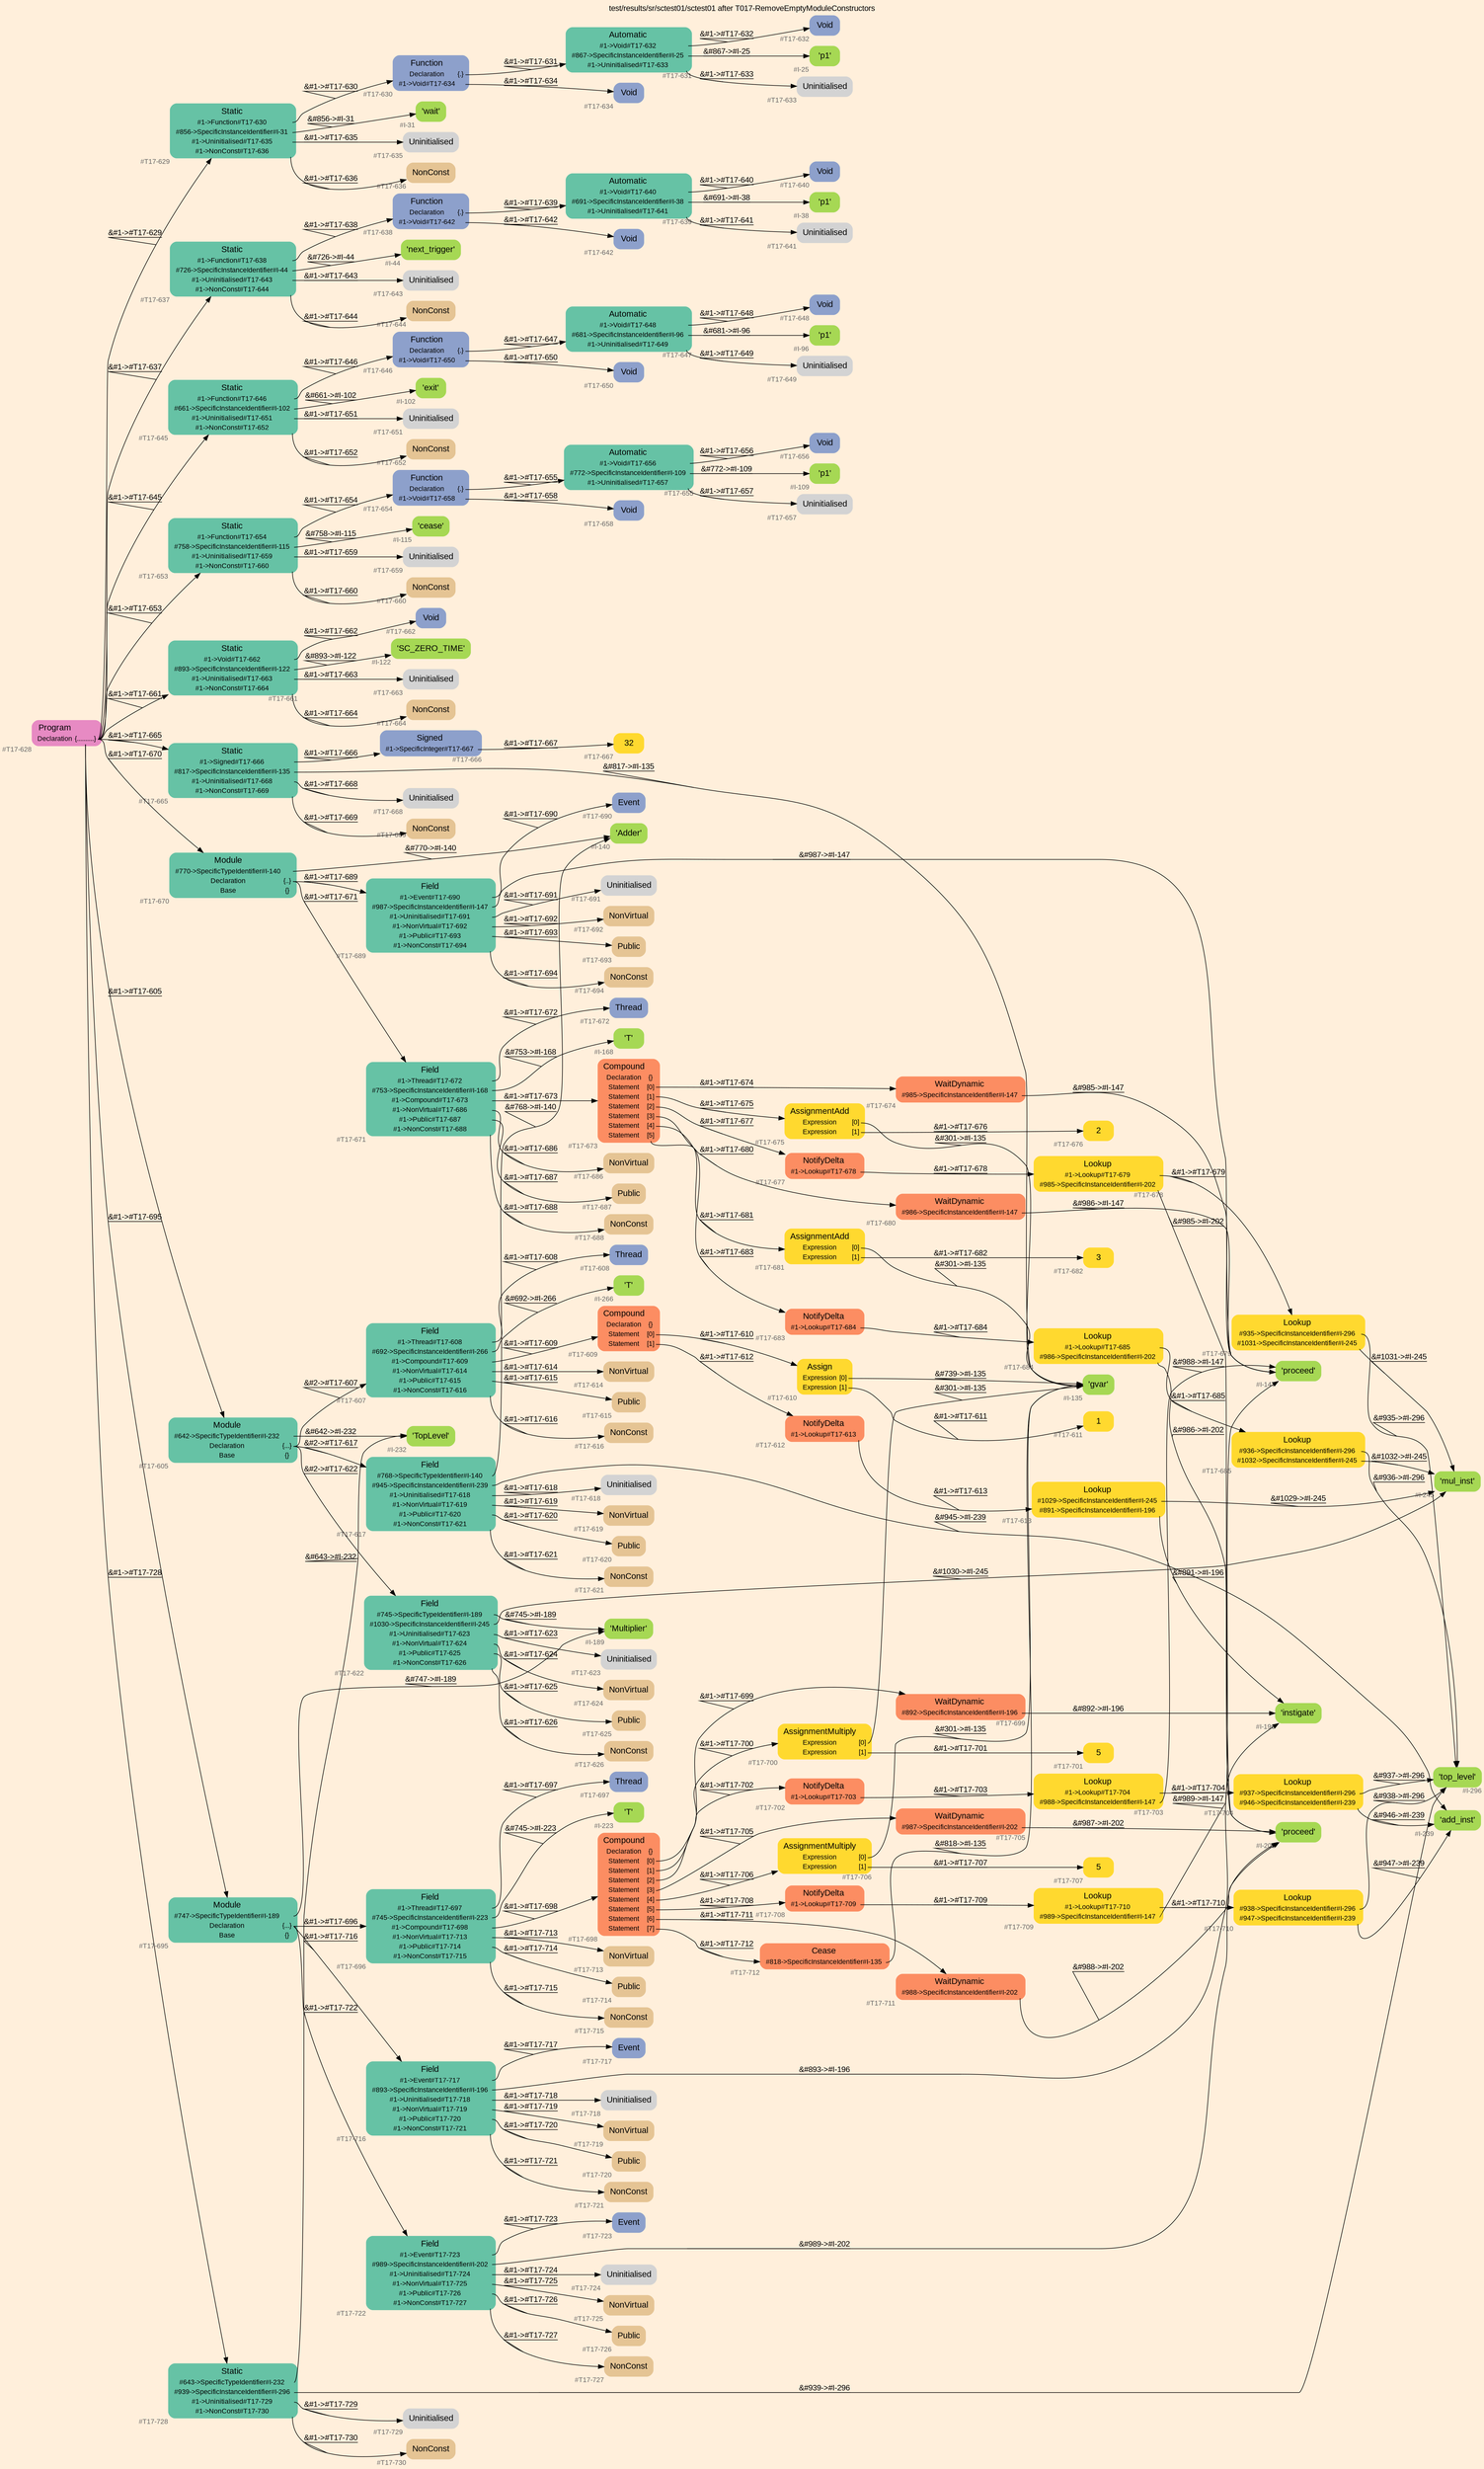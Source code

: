 digraph "test/results/sr/sctest01/sctest01 after T017-RemoveEmptyModuleConstructors" {
label = "test/results/sr/sctest01/sctest01 after T017-RemoveEmptyModuleConstructors"
labelloc = t
graph [
    rankdir = "LR"
    ranksep = 0.3
    bgcolor = antiquewhite1
    color = black
    fontcolor = black
    fontname = "Arial"
];
node [
    fontname = "Arial"
];
edge [
    fontname = "Arial"
];

// -------------------- node figure --------------------
// -------- block #T17-628 ----------
"#T17-628" [
    fillcolor = "/set28/4"
    xlabel = "#T17-628"
    fontsize = "12"
    fontcolor = grey40
    shape = "plaintext"
    label = <<TABLE BORDER="0" CELLBORDER="0" CELLSPACING="0">
     <TR><TD><FONT COLOR="black" POINT-SIZE="15">Program</FONT></TD></TR>
     <TR><TD><FONT COLOR="black" POINT-SIZE="12">Declaration</FONT></TD><TD PORT="port0"><FONT COLOR="black" POINT-SIZE="12">{..........}</FONT></TD></TR>
    </TABLE>>
    style = "rounded,filled"
];

// -------- block #T17-629 ----------
"#T17-629" [
    fillcolor = "/set28/1"
    xlabel = "#T17-629"
    fontsize = "12"
    fontcolor = grey40
    shape = "plaintext"
    label = <<TABLE BORDER="0" CELLBORDER="0" CELLSPACING="0">
     <TR><TD><FONT COLOR="black" POINT-SIZE="15">Static</FONT></TD></TR>
     <TR><TD><FONT COLOR="black" POINT-SIZE="12">#1-&gt;Function#T17-630</FONT></TD><TD PORT="port0"></TD></TR>
     <TR><TD><FONT COLOR="black" POINT-SIZE="12">#856-&gt;SpecificInstanceIdentifier#I-31</FONT></TD><TD PORT="port1"></TD></TR>
     <TR><TD><FONT COLOR="black" POINT-SIZE="12">#1-&gt;Uninitialised#T17-635</FONT></TD><TD PORT="port2"></TD></TR>
     <TR><TD><FONT COLOR="black" POINT-SIZE="12">#1-&gt;NonConst#T17-636</FONT></TD><TD PORT="port3"></TD></TR>
    </TABLE>>
    style = "rounded,filled"
];

// -------- block #T17-630 ----------
"#T17-630" [
    fillcolor = "/set28/3"
    xlabel = "#T17-630"
    fontsize = "12"
    fontcolor = grey40
    shape = "plaintext"
    label = <<TABLE BORDER="0" CELLBORDER="0" CELLSPACING="0">
     <TR><TD><FONT COLOR="black" POINT-SIZE="15">Function</FONT></TD></TR>
     <TR><TD><FONT COLOR="black" POINT-SIZE="12">Declaration</FONT></TD><TD PORT="port0"><FONT COLOR="black" POINT-SIZE="12">{.}</FONT></TD></TR>
     <TR><TD><FONT COLOR="black" POINT-SIZE="12">#1-&gt;Void#T17-634</FONT></TD><TD PORT="port1"></TD></TR>
    </TABLE>>
    style = "rounded,filled"
];

// -------- block #T17-631 ----------
"#T17-631" [
    fillcolor = "/set28/1"
    xlabel = "#T17-631"
    fontsize = "12"
    fontcolor = grey40
    shape = "plaintext"
    label = <<TABLE BORDER="0" CELLBORDER="0" CELLSPACING="0">
     <TR><TD><FONT COLOR="black" POINT-SIZE="15">Automatic</FONT></TD></TR>
     <TR><TD><FONT COLOR="black" POINT-SIZE="12">#1-&gt;Void#T17-632</FONT></TD><TD PORT="port0"></TD></TR>
     <TR><TD><FONT COLOR="black" POINT-SIZE="12">#867-&gt;SpecificInstanceIdentifier#I-25</FONT></TD><TD PORT="port1"></TD></TR>
     <TR><TD><FONT COLOR="black" POINT-SIZE="12">#1-&gt;Uninitialised#T17-633</FONT></TD><TD PORT="port2"></TD></TR>
    </TABLE>>
    style = "rounded,filled"
];

// -------- block #T17-632 ----------
"#T17-632" [
    fillcolor = "/set28/3"
    xlabel = "#T17-632"
    fontsize = "12"
    fontcolor = grey40
    shape = "plaintext"
    label = <<TABLE BORDER="0" CELLBORDER="0" CELLSPACING="0">
     <TR><TD><FONT COLOR="black" POINT-SIZE="15">Void</FONT></TD></TR>
    </TABLE>>
    style = "rounded,filled"
];

// -------- block #I-25 ----------
"#I-25" [
    fillcolor = "/set28/5"
    xlabel = "#I-25"
    fontsize = "12"
    fontcolor = grey40
    shape = "plaintext"
    label = <<TABLE BORDER="0" CELLBORDER="0" CELLSPACING="0">
     <TR><TD><FONT COLOR="black" POINT-SIZE="15">'p1'</FONT></TD></TR>
    </TABLE>>
    style = "rounded,filled"
];

// -------- block #T17-633 ----------
"#T17-633" [
    xlabel = "#T17-633"
    fontsize = "12"
    fontcolor = grey40
    shape = "plaintext"
    label = <<TABLE BORDER="0" CELLBORDER="0" CELLSPACING="0">
     <TR><TD><FONT COLOR="black" POINT-SIZE="15">Uninitialised</FONT></TD></TR>
    </TABLE>>
    style = "rounded,filled"
];

// -------- block #T17-634 ----------
"#T17-634" [
    fillcolor = "/set28/3"
    xlabel = "#T17-634"
    fontsize = "12"
    fontcolor = grey40
    shape = "plaintext"
    label = <<TABLE BORDER="0" CELLBORDER="0" CELLSPACING="0">
     <TR><TD><FONT COLOR="black" POINT-SIZE="15">Void</FONT></TD></TR>
    </TABLE>>
    style = "rounded,filled"
];

// -------- block #I-31 ----------
"#I-31" [
    fillcolor = "/set28/5"
    xlabel = "#I-31"
    fontsize = "12"
    fontcolor = grey40
    shape = "plaintext"
    label = <<TABLE BORDER="0" CELLBORDER="0" CELLSPACING="0">
     <TR><TD><FONT COLOR="black" POINT-SIZE="15">'wait'</FONT></TD></TR>
    </TABLE>>
    style = "rounded,filled"
];

// -------- block #T17-635 ----------
"#T17-635" [
    xlabel = "#T17-635"
    fontsize = "12"
    fontcolor = grey40
    shape = "plaintext"
    label = <<TABLE BORDER="0" CELLBORDER="0" CELLSPACING="0">
     <TR><TD><FONT COLOR="black" POINT-SIZE="15">Uninitialised</FONT></TD></TR>
    </TABLE>>
    style = "rounded,filled"
];

// -------- block #T17-636 ----------
"#T17-636" [
    fillcolor = "/set28/7"
    xlabel = "#T17-636"
    fontsize = "12"
    fontcolor = grey40
    shape = "plaintext"
    label = <<TABLE BORDER="0" CELLBORDER="0" CELLSPACING="0">
     <TR><TD><FONT COLOR="black" POINT-SIZE="15">NonConst</FONT></TD></TR>
    </TABLE>>
    style = "rounded,filled"
];

// -------- block #T17-637 ----------
"#T17-637" [
    fillcolor = "/set28/1"
    xlabel = "#T17-637"
    fontsize = "12"
    fontcolor = grey40
    shape = "plaintext"
    label = <<TABLE BORDER="0" CELLBORDER="0" CELLSPACING="0">
     <TR><TD><FONT COLOR="black" POINT-SIZE="15">Static</FONT></TD></TR>
     <TR><TD><FONT COLOR="black" POINT-SIZE="12">#1-&gt;Function#T17-638</FONT></TD><TD PORT="port0"></TD></TR>
     <TR><TD><FONT COLOR="black" POINT-SIZE="12">#726-&gt;SpecificInstanceIdentifier#I-44</FONT></TD><TD PORT="port1"></TD></TR>
     <TR><TD><FONT COLOR="black" POINT-SIZE="12">#1-&gt;Uninitialised#T17-643</FONT></TD><TD PORT="port2"></TD></TR>
     <TR><TD><FONT COLOR="black" POINT-SIZE="12">#1-&gt;NonConst#T17-644</FONT></TD><TD PORT="port3"></TD></TR>
    </TABLE>>
    style = "rounded,filled"
];

// -------- block #T17-638 ----------
"#T17-638" [
    fillcolor = "/set28/3"
    xlabel = "#T17-638"
    fontsize = "12"
    fontcolor = grey40
    shape = "plaintext"
    label = <<TABLE BORDER="0" CELLBORDER="0" CELLSPACING="0">
     <TR><TD><FONT COLOR="black" POINT-SIZE="15">Function</FONT></TD></TR>
     <TR><TD><FONT COLOR="black" POINT-SIZE="12">Declaration</FONT></TD><TD PORT="port0"><FONT COLOR="black" POINT-SIZE="12">{.}</FONT></TD></TR>
     <TR><TD><FONT COLOR="black" POINT-SIZE="12">#1-&gt;Void#T17-642</FONT></TD><TD PORT="port1"></TD></TR>
    </TABLE>>
    style = "rounded,filled"
];

// -------- block #T17-639 ----------
"#T17-639" [
    fillcolor = "/set28/1"
    xlabel = "#T17-639"
    fontsize = "12"
    fontcolor = grey40
    shape = "plaintext"
    label = <<TABLE BORDER="0" CELLBORDER="0" CELLSPACING="0">
     <TR><TD><FONT COLOR="black" POINT-SIZE="15">Automatic</FONT></TD></TR>
     <TR><TD><FONT COLOR="black" POINT-SIZE="12">#1-&gt;Void#T17-640</FONT></TD><TD PORT="port0"></TD></TR>
     <TR><TD><FONT COLOR="black" POINT-SIZE="12">#691-&gt;SpecificInstanceIdentifier#I-38</FONT></TD><TD PORT="port1"></TD></TR>
     <TR><TD><FONT COLOR="black" POINT-SIZE="12">#1-&gt;Uninitialised#T17-641</FONT></TD><TD PORT="port2"></TD></TR>
    </TABLE>>
    style = "rounded,filled"
];

// -------- block #T17-640 ----------
"#T17-640" [
    fillcolor = "/set28/3"
    xlabel = "#T17-640"
    fontsize = "12"
    fontcolor = grey40
    shape = "plaintext"
    label = <<TABLE BORDER="0" CELLBORDER="0" CELLSPACING="0">
     <TR><TD><FONT COLOR="black" POINT-SIZE="15">Void</FONT></TD></TR>
    </TABLE>>
    style = "rounded,filled"
];

// -------- block #I-38 ----------
"#I-38" [
    fillcolor = "/set28/5"
    xlabel = "#I-38"
    fontsize = "12"
    fontcolor = grey40
    shape = "plaintext"
    label = <<TABLE BORDER="0" CELLBORDER="0" CELLSPACING="0">
     <TR><TD><FONT COLOR="black" POINT-SIZE="15">'p1'</FONT></TD></TR>
    </TABLE>>
    style = "rounded,filled"
];

// -------- block #T17-641 ----------
"#T17-641" [
    xlabel = "#T17-641"
    fontsize = "12"
    fontcolor = grey40
    shape = "plaintext"
    label = <<TABLE BORDER="0" CELLBORDER="0" CELLSPACING="0">
     <TR><TD><FONT COLOR="black" POINT-SIZE="15">Uninitialised</FONT></TD></TR>
    </TABLE>>
    style = "rounded,filled"
];

// -------- block #T17-642 ----------
"#T17-642" [
    fillcolor = "/set28/3"
    xlabel = "#T17-642"
    fontsize = "12"
    fontcolor = grey40
    shape = "plaintext"
    label = <<TABLE BORDER="0" CELLBORDER="0" CELLSPACING="0">
     <TR><TD><FONT COLOR="black" POINT-SIZE="15">Void</FONT></TD></TR>
    </TABLE>>
    style = "rounded,filled"
];

// -------- block #I-44 ----------
"#I-44" [
    fillcolor = "/set28/5"
    xlabel = "#I-44"
    fontsize = "12"
    fontcolor = grey40
    shape = "plaintext"
    label = <<TABLE BORDER="0" CELLBORDER="0" CELLSPACING="0">
     <TR><TD><FONT COLOR="black" POINT-SIZE="15">'next_trigger'</FONT></TD></TR>
    </TABLE>>
    style = "rounded,filled"
];

// -------- block #T17-643 ----------
"#T17-643" [
    xlabel = "#T17-643"
    fontsize = "12"
    fontcolor = grey40
    shape = "plaintext"
    label = <<TABLE BORDER="0" CELLBORDER="0" CELLSPACING="0">
     <TR><TD><FONT COLOR="black" POINT-SIZE="15">Uninitialised</FONT></TD></TR>
    </TABLE>>
    style = "rounded,filled"
];

// -------- block #T17-644 ----------
"#T17-644" [
    fillcolor = "/set28/7"
    xlabel = "#T17-644"
    fontsize = "12"
    fontcolor = grey40
    shape = "plaintext"
    label = <<TABLE BORDER="0" CELLBORDER="0" CELLSPACING="0">
     <TR><TD><FONT COLOR="black" POINT-SIZE="15">NonConst</FONT></TD></TR>
    </TABLE>>
    style = "rounded,filled"
];

// -------- block #T17-645 ----------
"#T17-645" [
    fillcolor = "/set28/1"
    xlabel = "#T17-645"
    fontsize = "12"
    fontcolor = grey40
    shape = "plaintext"
    label = <<TABLE BORDER="0" CELLBORDER="0" CELLSPACING="0">
     <TR><TD><FONT COLOR="black" POINT-SIZE="15">Static</FONT></TD></TR>
     <TR><TD><FONT COLOR="black" POINT-SIZE="12">#1-&gt;Function#T17-646</FONT></TD><TD PORT="port0"></TD></TR>
     <TR><TD><FONT COLOR="black" POINT-SIZE="12">#661-&gt;SpecificInstanceIdentifier#I-102</FONT></TD><TD PORT="port1"></TD></TR>
     <TR><TD><FONT COLOR="black" POINT-SIZE="12">#1-&gt;Uninitialised#T17-651</FONT></TD><TD PORT="port2"></TD></TR>
     <TR><TD><FONT COLOR="black" POINT-SIZE="12">#1-&gt;NonConst#T17-652</FONT></TD><TD PORT="port3"></TD></TR>
    </TABLE>>
    style = "rounded,filled"
];

// -------- block #T17-646 ----------
"#T17-646" [
    fillcolor = "/set28/3"
    xlabel = "#T17-646"
    fontsize = "12"
    fontcolor = grey40
    shape = "plaintext"
    label = <<TABLE BORDER="0" CELLBORDER="0" CELLSPACING="0">
     <TR><TD><FONT COLOR="black" POINT-SIZE="15">Function</FONT></TD></TR>
     <TR><TD><FONT COLOR="black" POINT-SIZE="12">Declaration</FONT></TD><TD PORT="port0"><FONT COLOR="black" POINT-SIZE="12">{.}</FONT></TD></TR>
     <TR><TD><FONT COLOR="black" POINT-SIZE="12">#1-&gt;Void#T17-650</FONT></TD><TD PORT="port1"></TD></TR>
    </TABLE>>
    style = "rounded,filled"
];

// -------- block #T17-647 ----------
"#T17-647" [
    fillcolor = "/set28/1"
    xlabel = "#T17-647"
    fontsize = "12"
    fontcolor = grey40
    shape = "plaintext"
    label = <<TABLE BORDER="0" CELLBORDER="0" CELLSPACING="0">
     <TR><TD><FONT COLOR="black" POINT-SIZE="15">Automatic</FONT></TD></TR>
     <TR><TD><FONT COLOR="black" POINT-SIZE="12">#1-&gt;Void#T17-648</FONT></TD><TD PORT="port0"></TD></TR>
     <TR><TD><FONT COLOR="black" POINT-SIZE="12">#681-&gt;SpecificInstanceIdentifier#I-96</FONT></TD><TD PORT="port1"></TD></TR>
     <TR><TD><FONT COLOR="black" POINT-SIZE="12">#1-&gt;Uninitialised#T17-649</FONT></TD><TD PORT="port2"></TD></TR>
    </TABLE>>
    style = "rounded,filled"
];

// -------- block #T17-648 ----------
"#T17-648" [
    fillcolor = "/set28/3"
    xlabel = "#T17-648"
    fontsize = "12"
    fontcolor = grey40
    shape = "plaintext"
    label = <<TABLE BORDER="0" CELLBORDER="0" CELLSPACING="0">
     <TR><TD><FONT COLOR="black" POINT-SIZE="15">Void</FONT></TD></TR>
    </TABLE>>
    style = "rounded,filled"
];

// -------- block #I-96 ----------
"#I-96" [
    fillcolor = "/set28/5"
    xlabel = "#I-96"
    fontsize = "12"
    fontcolor = grey40
    shape = "plaintext"
    label = <<TABLE BORDER="0" CELLBORDER="0" CELLSPACING="0">
     <TR><TD><FONT COLOR="black" POINT-SIZE="15">'p1'</FONT></TD></TR>
    </TABLE>>
    style = "rounded,filled"
];

// -------- block #T17-649 ----------
"#T17-649" [
    xlabel = "#T17-649"
    fontsize = "12"
    fontcolor = grey40
    shape = "plaintext"
    label = <<TABLE BORDER="0" CELLBORDER="0" CELLSPACING="0">
     <TR><TD><FONT COLOR="black" POINT-SIZE="15">Uninitialised</FONT></TD></TR>
    </TABLE>>
    style = "rounded,filled"
];

// -------- block #T17-650 ----------
"#T17-650" [
    fillcolor = "/set28/3"
    xlabel = "#T17-650"
    fontsize = "12"
    fontcolor = grey40
    shape = "plaintext"
    label = <<TABLE BORDER="0" CELLBORDER="0" CELLSPACING="0">
     <TR><TD><FONT COLOR="black" POINT-SIZE="15">Void</FONT></TD></TR>
    </TABLE>>
    style = "rounded,filled"
];

// -------- block #I-102 ----------
"#I-102" [
    fillcolor = "/set28/5"
    xlabel = "#I-102"
    fontsize = "12"
    fontcolor = grey40
    shape = "plaintext"
    label = <<TABLE BORDER="0" CELLBORDER="0" CELLSPACING="0">
     <TR><TD><FONT COLOR="black" POINT-SIZE="15">'exit'</FONT></TD></TR>
    </TABLE>>
    style = "rounded,filled"
];

// -------- block #T17-651 ----------
"#T17-651" [
    xlabel = "#T17-651"
    fontsize = "12"
    fontcolor = grey40
    shape = "plaintext"
    label = <<TABLE BORDER="0" CELLBORDER="0" CELLSPACING="0">
     <TR><TD><FONT COLOR="black" POINT-SIZE="15">Uninitialised</FONT></TD></TR>
    </TABLE>>
    style = "rounded,filled"
];

// -------- block #T17-652 ----------
"#T17-652" [
    fillcolor = "/set28/7"
    xlabel = "#T17-652"
    fontsize = "12"
    fontcolor = grey40
    shape = "plaintext"
    label = <<TABLE BORDER="0" CELLBORDER="0" CELLSPACING="0">
     <TR><TD><FONT COLOR="black" POINT-SIZE="15">NonConst</FONT></TD></TR>
    </TABLE>>
    style = "rounded,filled"
];

// -------- block #T17-653 ----------
"#T17-653" [
    fillcolor = "/set28/1"
    xlabel = "#T17-653"
    fontsize = "12"
    fontcolor = grey40
    shape = "plaintext"
    label = <<TABLE BORDER="0" CELLBORDER="0" CELLSPACING="0">
     <TR><TD><FONT COLOR="black" POINT-SIZE="15">Static</FONT></TD></TR>
     <TR><TD><FONT COLOR="black" POINT-SIZE="12">#1-&gt;Function#T17-654</FONT></TD><TD PORT="port0"></TD></TR>
     <TR><TD><FONT COLOR="black" POINT-SIZE="12">#758-&gt;SpecificInstanceIdentifier#I-115</FONT></TD><TD PORT="port1"></TD></TR>
     <TR><TD><FONT COLOR="black" POINT-SIZE="12">#1-&gt;Uninitialised#T17-659</FONT></TD><TD PORT="port2"></TD></TR>
     <TR><TD><FONT COLOR="black" POINT-SIZE="12">#1-&gt;NonConst#T17-660</FONT></TD><TD PORT="port3"></TD></TR>
    </TABLE>>
    style = "rounded,filled"
];

// -------- block #T17-654 ----------
"#T17-654" [
    fillcolor = "/set28/3"
    xlabel = "#T17-654"
    fontsize = "12"
    fontcolor = grey40
    shape = "plaintext"
    label = <<TABLE BORDER="0" CELLBORDER="0" CELLSPACING="0">
     <TR><TD><FONT COLOR="black" POINT-SIZE="15">Function</FONT></TD></TR>
     <TR><TD><FONT COLOR="black" POINT-SIZE="12">Declaration</FONT></TD><TD PORT="port0"><FONT COLOR="black" POINT-SIZE="12">{.}</FONT></TD></TR>
     <TR><TD><FONT COLOR="black" POINT-SIZE="12">#1-&gt;Void#T17-658</FONT></TD><TD PORT="port1"></TD></TR>
    </TABLE>>
    style = "rounded,filled"
];

// -------- block #T17-655 ----------
"#T17-655" [
    fillcolor = "/set28/1"
    xlabel = "#T17-655"
    fontsize = "12"
    fontcolor = grey40
    shape = "plaintext"
    label = <<TABLE BORDER="0" CELLBORDER="0" CELLSPACING="0">
     <TR><TD><FONT COLOR="black" POINT-SIZE="15">Automatic</FONT></TD></TR>
     <TR><TD><FONT COLOR="black" POINT-SIZE="12">#1-&gt;Void#T17-656</FONT></TD><TD PORT="port0"></TD></TR>
     <TR><TD><FONT COLOR="black" POINT-SIZE="12">#772-&gt;SpecificInstanceIdentifier#I-109</FONT></TD><TD PORT="port1"></TD></TR>
     <TR><TD><FONT COLOR="black" POINT-SIZE="12">#1-&gt;Uninitialised#T17-657</FONT></TD><TD PORT="port2"></TD></TR>
    </TABLE>>
    style = "rounded,filled"
];

// -------- block #T17-656 ----------
"#T17-656" [
    fillcolor = "/set28/3"
    xlabel = "#T17-656"
    fontsize = "12"
    fontcolor = grey40
    shape = "plaintext"
    label = <<TABLE BORDER="0" CELLBORDER="0" CELLSPACING="0">
     <TR><TD><FONT COLOR="black" POINT-SIZE="15">Void</FONT></TD></TR>
    </TABLE>>
    style = "rounded,filled"
];

// -------- block #I-109 ----------
"#I-109" [
    fillcolor = "/set28/5"
    xlabel = "#I-109"
    fontsize = "12"
    fontcolor = grey40
    shape = "plaintext"
    label = <<TABLE BORDER="0" CELLBORDER="0" CELLSPACING="0">
     <TR><TD><FONT COLOR="black" POINT-SIZE="15">'p1'</FONT></TD></TR>
    </TABLE>>
    style = "rounded,filled"
];

// -------- block #T17-657 ----------
"#T17-657" [
    xlabel = "#T17-657"
    fontsize = "12"
    fontcolor = grey40
    shape = "plaintext"
    label = <<TABLE BORDER="0" CELLBORDER="0" CELLSPACING="0">
     <TR><TD><FONT COLOR="black" POINT-SIZE="15">Uninitialised</FONT></TD></TR>
    </TABLE>>
    style = "rounded,filled"
];

// -------- block #T17-658 ----------
"#T17-658" [
    fillcolor = "/set28/3"
    xlabel = "#T17-658"
    fontsize = "12"
    fontcolor = grey40
    shape = "plaintext"
    label = <<TABLE BORDER="0" CELLBORDER="0" CELLSPACING="0">
     <TR><TD><FONT COLOR="black" POINT-SIZE="15">Void</FONT></TD></TR>
    </TABLE>>
    style = "rounded,filled"
];

// -------- block #I-115 ----------
"#I-115" [
    fillcolor = "/set28/5"
    xlabel = "#I-115"
    fontsize = "12"
    fontcolor = grey40
    shape = "plaintext"
    label = <<TABLE BORDER="0" CELLBORDER="0" CELLSPACING="0">
     <TR><TD><FONT COLOR="black" POINT-SIZE="15">'cease'</FONT></TD></TR>
    </TABLE>>
    style = "rounded,filled"
];

// -------- block #T17-659 ----------
"#T17-659" [
    xlabel = "#T17-659"
    fontsize = "12"
    fontcolor = grey40
    shape = "plaintext"
    label = <<TABLE BORDER="0" CELLBORDER="0" CELLSPACING="0">
     <TR><TD><FONT COLOR="black" POINT-SIZE="15">Uninitialised</FONT></TD></TR>
    </TABLE>>
    style = "rounded,filled"
];

// -------- block #T17-660 ----------
"#T17-660" [
    fillcolor = "/set28/7"
    xlabel = "#T17-660"
    fontsize = "12"
    fontcolor = grey40
    shape = "plaintext"
    label = <<TABLE BORDER="0" CELLBORDER="0" CELLSPACING="0">
     <TR><TD><FONT COLOR="black" POINT-SIZE="15">NonConst</FONT></TD></TR>
    </TABLE>>
    style = "rounded,filled"
];

// -------- block #T17-661 ----------
"#T17-661" [
    fillcolor = "/set28/1"
    xlabel = "#T17-661"
    fontsize = "12"
    fontcolor = grey40
    shape = "plaintext"
    label = <<TABLE BORDER="0" CELLBORDER="0" CELLSPACING="0">
     <TR><TD><FONT COLOR="black" POINT-SIZE="15">Static</FONT></TD></TR>
     <TR><TD><FONT COLOR="black" POINT-SIZE="12">#1-&gt;Void#T17-662</FONT></TD><TD PORT="port0"></TD></TR>
     <TR><TD><FONT COLOR="black" POINT-SIZE="12">#893-&gt;SpecificInstanceIdentifier#I-122</FONT></TD><TD PORT="port1"></TD></TR>
     <TR><TD><FONT COLOR="black" POINT-SIZE="12">#1-&gt;Uninitialised#T17-663</FONT></TD><TD PORT="port2"></TD></TR>
     <TR><TD><FONT COLOR="black" POINT-SIZE="12">#1-&gt;NonConst#T17-664</FONT></TD><TD PORT="port3"></TD></TR>
    </TABLE>>
    style = "rounded,filled"
];

// -------- block #T17-662 ----------
"#T17-662" [
    fillcolor = "/set28/3"
    xlabel = "#T17-662"
    fontsize = "12"
    fontcolor = grey40
    shape = "plaintext"
    label = <<TABLE BORDER="0" CELLBORDER="0" CELLSPACING="0">
     <TR><TD><FONT COLOR="black" POINT-SIZE="15">Void</FONT></TD></TR>
    </TABLE>>
    style = "rounded,filled"
];

// -------- block #I-122 ----------
"#I-122" [
    fillcolor = "/set28/5"
    xlabel = "#I-122"
    fontsize = "12"
    fontcolor = grey40
    shape = "plaintext"
    label = <<TABLE BORDER="0" CELLBORDER="0" CELLSPACING="0">
     <TR><TD><FONT COLOR="black" POINT-SIZE="15">'SC_ZERO_TIME'</FONT></TD></TR>
    </TABLE>>
    style = "rounded,filled"
];

// -------- block #T17-663 ----------
"#T17-663" [
    xlabel = "#T17-663"
    fontsize = "12"
    fontcolor = grey40
    shape = "plaintext"
    label = <<TABLE BORDER="0" CELLBORDER="0" CELLSPACING="0">
     <TR><TD><FONT COLOR="black" POINT-SIZE="15">Uninitialised</FONT></TD></TR>
    </TABLE>>
    style = "rounded,filled"
];

// -------- block #T17-664 ----------
"#T17-664" [
    fillcolor = "/set28/7"
    xlabel = "#T17-664"
    fontsize = "12"
    fontcolor = grey40
    shape = "plaintext"
    label = <<TABLE BORDER="0" CELLBORDER="0" CELLSPACING="0">
     <TR><TD><FONT COLOR="black" POINT-SIZE="15">NonConst</FONT></TD></TR>
    </TABLE>>
    style = "rounded,filled"
];

// -------- block #T17-665 ----------
"#T17-665" [
    fillcolor = "/set28/1"
    xlabel = "#T17-665"
    fontsize = "12"
    fontcolor = grey40
    shape = "plaintext"
    label = <<TABLE BORDER="0" CELLBORDER="0" CELLSPACING="0">
     <TR><TD><FONT COLOR="black" POINT-SIZE="15">Static</FONT></TD></TR>
     <TR><TD><FONT COLOR="black" POINT-SIZE="12">#1-&gt;Signed#T17-666</FONT></TD><TD PORT="port0"></TD></TR>
     <TR><TD><FONT COLOR="black" POINT-SIZE="12">#817-&gt;SpecificInstanceIdentifier#I-135</FONT></TD><TD PORT="port1"></TD></TR>
     <TR><TD><FONT COLOR="black" POINT-SIZE="12">#1-&gt;Uninitialised#T17-668</FONT></TD><TD PORT="port2"></TD></TR>
     <TR><TD><FONT COLOR="black" POINT-SIZE="12">#1-&gt;NonConst#T17-669</FONT></TD><TD PORT="port3"></TD></TR>
    </TABLE>>
    style = "rounded,filled"
];

// -------- block #T17-666 ----------
"#T17-666" [
    fillcolor = "/set28/3"
    xlabel = "#T17-666"
    fontsize = "12"
    fontcolor = grey40
    shape = "plaintext"
    label = <<TABLE BORDER="0" CELLBORDER="0" CELLSPACING="0">
     <TR><TD><FONT COLOR="black" POINT-SIZE="15">Signed</FONT></TD></TR>
     <TR><TD><FONT COLOR="black" POINT-SIZE="12">#1-&gt;SpecificInteger#T17-667</FONT></TD><TD PORT="port0"></TD></TR>
    </TABLE>>
    style = "rounded,filled"
];

// -------- block #T17-667 ----------
"#T17-667" [
    fillcolor = "/set28/6"
    xlabel = "#T17-667"
    fontsize = "12"
    fontcolor = grey40
    shape = "plaintext"
    label = <<TABLE BORDER="0" CELLBORDER="0" CELLSPACING="0">
     <TR><TD><FONT COLOR="black" POINT-SIZE="15">32</FONT></TD></TR>
    </TABLE>>
    style = "rounded,filled"
];

// -------- block #I-135 ----------
"#I-135" [
    fillcolor = "/set28/5"
    xlabel = "#I-135"
    fontsize = "12"
    fontcolor = grey40
    shape = "plaintext"
    label = <<TABLE BORDER="0" CELLBORDER="0" CELLSPACING="0">
     <TR><TD><FONT COLOR="black" POINT-SIZE="15">'gvar'</FONT></TD></TR>
    </TABLE>>
    style = "rounded,filled"
];

// -------- block #T17-668 ----------
"#T17-668" [
    xlabel = "#T17-668"
    fontsize = "12"
    fontcolor = grey40
    shape = "plaintext"
    label = <<TABLE BORDER="0" CELLBORDER="0" CELLSPACING="0">
     <TR><TD><FONT COLOR="black" POINT-SIZE="15">Uninitialised</FONT></TD></TR>
    </TABLE>>
    style = "rounded,filled"
];

// -------- block #T17-669 ----------
"#T17-669" [
    fillcolor = "/set28/7"
    xlabel = "#T17-669"
    fontsize = "12"
    fontcolor = grey40
    shape = "plaintext"
    label = <<TABLE BORDER="0" CELLBORDER="0" CELLSPACING="0">
     <TR><TD><FONT COLOR="black" POINT-SIZE="15">NonConst</FONT></TD></TR>
    </TABLE>>
    style = "rounded,filled"
];

// -------- block #T17-670 ----------
"#T17-670" [
    fillcolor = "/set28/1"
    xlabel = "#T17-670"
    fontsize = "12"
    fontcolor = grey40
    shape = "plaintext"
    label = <<TABLE BORDER="0" CELLBORDER="0" CELLSPACING="0">
     <TR><TD><FONT COLOR="black" POINT-SIZE="15">Module</FONT></TD></TR>
     <TR><TD><FONT COLOR="black" POINT-SIZE="12">#770-&gt;SpecificTypeIdentifier#I-140</FONT></TD><TD PORT="port0"></TD></TR>
     <TR><TD><FONT COLOR="black" POINT-SIZE="12">Declaration</FONT></TD><TD PORT="port1"><FONT COLOR="black" POINT-SIZE="12">{..}</FONT></TD></TR>
     <TR><TD><FONT COLOR="black" POINT-SIZE="12">Base</FONT></TD><TD PORT="port2"><FONT COLOR="black" POINT-SIZE="12">{}</FONT></TD></TR>
    </TABLE>>
    style = "rounded,filled"
];

// -------- block #I-140 ----------
"#I-140" [
    fillcolor = "/set28/5"
    xlabel = "#I-140"
    fontsize = "12"
    fontcolor = grey40
    shape = "plaintext"
    label = <<TABLE BORDER="0" CELLBORDER="0" CELLSPACING="0">
     <TR><TD><FONT COLOR="black" POINT-SIZE="15">'Adder'</FONT></TD></TR>
    </TABLE>>
    style = "rounded,filled"
];

// -------- block #T17-671 ----------
"#T17-671" [
    fillcolor = "/set28/1"
    xlabel = "#T17-671"
    fontsize = "12"
    fontcolor = grey40
    shape = "plaintext"
    label = <<TABLE BORDER="0" CELLBORDER="0" CELLSPACING="0">
     <TR><TD><FONT COLOR="black" POINT-SIZE="15">Field</FONT></TD></TR>
     <TR><TD><FONT COLOR="black" POINT-SIZE="12">#1-&gt;Thread#T17-672</FONT></TD><TD PORT="port0"></TD></TR>
     <TR><TD><FONT COLOR="black" POINT-SIZE="12">#753-&gt;SpecificInstanceIdentifier#I-168</FONT></TD><TD PORT="port1"></TD></TR>
     <TR><TD><FONT COLOR="black" POINT-SIZE="12">#1-&gt;Compound#T17-673</FONT></TD><TD PORT="port2"></TD></TR>
     <TR><TD><FONT COLOR="black" POINT-SIZE="12">#1-&gt;NonVirtual#T17-686</FONT></TD><TD PORT="port3"></TD></TR>
     <TR><TD><FONT COLOR="black" POINT-SIZE="12">#1-&gt;Public#T17-687</FONT></TD><TD PORT="port4"></TD></TR>
     <TR><TD><FONT COLOR="black" POINT-SIZE="12">#1-&gt;NonConst#T17-688</FONT></TD><TD PORT="port5"></TD></TR>
    </TABLE>>
    style = "rounded,filled"
];

// -------- block #T17-672 ----------
"#T17-672" [
    fillcolor = "/set28/3"
    xlabel = "#T17-672"
    fontsize = "12"
    fontcolor = grey40
    shape = "plaintext"
    label = <<TABLE BORDER="0" CELLBORDER="0" CELLSPACING="0">
     <TR><TD><FONT COLOR="black" POINT-SIZE="15">Thread</FONT></TD></TR>
    </TABLE>>
    style = "rounded,filled"
];

// -------- block #I-168 ----------
"#I-168" [
    fillcolor = "/set28/5"
    xlabel = "#I-168"
    fontsize = "12"
    fontcolor = grey40
    shape = "plaintext"
    label = <<TABLE BORDER="0" CELLBORDER="0" CELLSPACING="0">
     <TR><TD><FONT COLOR="black" POINT-SIZE="15">'T'</FONT></TD></TR>
    </TABLE>>
    style = "rounded,filled"
];

// -------- block #T17-673 ----------
"#T17-673" [
    fillcolor = "/set28/2"
    xlabel = "#T17-673"
    fontsize = "12"
    fontcolor = grey40
    shape = "plaintext"
    label = <<TABLE BORDER="0" CELLBORDER="0" CELLSPACING="0">
     <TR><TD><FONT COLOR="black" POINT-SIZE="15">Compound</FONT></TD></TR>
     <TR><TD><FONT COLOR="black" POINT-SIZE="12">Declaration</FONT></TD><TD PORT="port0"><FONT COLOR="black" POINT-SIZE="12">{}</FONT></TD></TR>
     <TR><TD><FONT COLOR="black" POINT-SIZE="12">Statement</FONT></TD><TD PORT="port1"><FONT COLOR="black" POINT-SIZE="12">[0]</FONT></TD></TR>
     <TR><TD><FONT COLOR="black" POINT-SIZE="12">Statement</FONT></TD><TD PORT="port2"><FONT COLOR="black" POINT-SIZE="12">[1]</FONT></TD></TR>
     <TR><TD><FONT COLOR="black" POINT-SIZE="12">Statement</FONT></TD><TD PORT="port3"><FONT COLOR="black" POINT-SIZE="12">[2]</FONT></TD></TR>
     <TR><TD><FONT COLOR="black" POINT-SIZE="12">Statement</FONT></TD><TD PORT="port4"><FONT COLOR="black" POINT-SIZE="12">[3]</FONT></TD></TR>
     <TR><TD><FONT COLOR="black" POINT-SIZE="12">Statement</FONT></TD><TD PORT="port5"><FONT COLOR="black" POINT-SIZE="12">[4]</FONT></TD></TR>
     <TR><TD><FONT COLOR="black" POINT-SIZE="12">Statement</FONT></TD><TD PORT="port6"><FONT COLOR="black" POINT-SIZE="12">[5]</FONT></TD></TR>
    </TABLE>>
    style = "rounded,filled"
];

// -------- block #T17-674 ----------
"#T17-674" [
    fillcolor = "/set28/2"
    xlabel = "#T17-674"
    fontsize = "12"
    fontcolor = grey40
    shape = "plaintext"
    label = <<TABLE BORDER="0" CELLBORDER="0" CELLSPACING="0">
     <TR><TD><FONT COLOR="black" POINT-SIZE="15">WaitDynamic</FONT></TD></TR>
     <TR><TD><FONT COLOR="black" POINT-SIZE="12">#985-&gt;SpecificInstanceIdentifier#I-147</FONT></TD><TD PORT="port0"></TD></TR>
    </TABLE>>
    style = "rounded,filled"
];

// -------- block #I-147 ----------
"#I-147" [
    fillcolor = "/set28/5"
    xlabel = "#I-147"
    fontsize = "12"
    fontcolor = grey40
    shape = "plaintext"
    label = <<TABLE BORDER="0" CELLBORDER="0" CELLSPACING="0">
     <TR><TD><FONT COLOR="black" POINT-SIZE="15">'proceed'</FONT></TD></TR>
    </TABLE>>
    style = "rounded,filled"
];

// -------- block #T17-675 ----------
"#T17-675" [
    fillcolor = "/set28/6"
    xlabel = "#T17-675"
    fontsize = "12"
    fontcolor = grey40
    shape = "plaintext"
    label = <<TABLE BORDER="0" CELLBORDER="0" CELLSPACING="0">
     <TR><TD><FONT COLOR="black" POINT-SIZE="15">AssignmentAdd</FONT></TD></TR>
     <TR><TD><FONT COLOR="black" POINT-SIZE="12">Expression</FONT></TD><TD PORT="port0"><FONT COLOR="black" POINT-SIZE="12">[0]</FONT></TD></TR>
     <TR><TD><FONT COLOR="black" POINT-SIZE="12">Expression</FONT></TD><TD PORT="port1"><FONT COLOR="black" POINT-SIZE="12">[1]</FONT></TD></TR>
    </TABLE>>
    style = "rounded,filled"
];

// -------- block #T17-676 ----------
"#T17-676" [
    fillcolor = "/set28/6"
    xlabel = "#T17-676"
    fontsize = "12"
    fontcolor = grey40
    shape = "plaintext"
    label = <<TABLE BORDER="0" CELLBORDER="0" CELLSPACING="0">
     <TR><TD><FONT COLOR="black" POINT-SIZE="15">2</FONT></TD></TR>
    </TABLE>>
    style = "rounded,filled"
];

// -------- block #T17-677 ----------
"#T17-677" [
    fillcolor = "/set28/2"
    xlabel = "#T17-677"
    fontsize = "12"
    fontcolor = grey40
    shape = "plaintext"
    label = <<TABLE BORDER="0" CELLBORDER="0" CELLSPACING="0">
     <TR><TD><FONT COLOR="black" POINT-SIZE="15">NotifyDelta</FONT></TD></TR>
     <TR><TD><FONT COLOR="black" POINT-SIZE="12">#1-&gt;Lookup#T17-678</FONT></TD><TD PORT="port0"></TD></TR>
    </TABLE>>
    style = "rounded,filled"
];

// -------- block #T17-678 ----------
"#T17-678" [
    fillcolor = "/set28/6"
    xlabel = "#T17-678"
    fontsize = "12"
    fontcolor = grey40
    shape = "plaintext"
    label = <<TABLE BORDER="0" CELLBORDER="0" CELLSPACING="0">
     <TR><TD><FONT COLOR="black" POINT-SIZE="15">Lookup</FONT></TD></TR>
     <TR><TD><FONT COLOR="black" POINT-SIZE="12">#1-&gt;Lookup#T17-679</FONT></TD><TD PORT="port0"></TD></TR>
     <TR><TD><FONT COLOR="black" POINT-SIZE="12">#985-&gt;SpecificInstanceIdentifier#I-202</FONT></TD><TD PORT="port1"></TD></TR>
    </TABLE>>
    style = "rounded,filled"
];

// -------- block #T17-679 ----------
"#T17-679" [
    fillcolor = "/set28/6"
    xlabel = "#T17-679"
    fontsize = "12"
    fontcolor = grey40
    shape = "plaintext"
    label = <<TABLE BORDER="0" CELLBORDER="0" CELLSPACING="0">
     <TR><TD><FONT COLOR="black" POINT-SIZE="15">Lookup</FONT></TD></TR>
     <TR><TD><FONT COLOR="black" POINT-SIZE="12">#935-&gt;SpecificInstanceIdentifier#I-296</FONT></TD><TD PORT="port0"></TD></TR>
     <TR><TD><FONT COLOR="black" POINT-SIZE="12">#1031-&gt;SpecificInstanceIdentifier#I-245</FONT></TD><TD PORT="port1"></TD></TR>
    </TABLE>>
    style = "rounded,filled"
];

// -------- block #I-296 ----------
"#I-296" [
    fillcolor = "/set28/5"
    xlabel = "#I-296"
    fontsize = "12"
    fontcolor = grey40
    shape = "plaintext"
    label = <<TABLE BORDER="0" CELLBORDER="0" CELLSPACING="0">
     <TR><TD><FONT COLOR="black" POINT-SIZE="15">'top_level'</FONT></TD></TR>
    </TABLE>>
    style = "rounded,filled"
];

// -------- block #I-245 ----------
"#I-245" [
    fillcolor = "/set28/5"
    xlabel = "#I-245"
    fontsize = "12"
    fontcolor = grey40
    shape = "plaintext"
    label = <<TABLE BORDER="0" CELLBORDER="0" CELLSPACING="0">
     <TR><TD><FONT COLOR="black" POINT-SIZE="15">'mul_inst'</FONT></TD></TR>
    </TABLE>>
    style = "rounded,filled"
];

// -------- block #I-202 ----------
"#I-202" [
    fillcolor = "/set28/5"
    xlabel = "#I-202"
    fontsize = "12"
    fontcolor = grey40
    shape = "plaintext"
    label = <<TABLE BORDER="0" CELLBORDER="0" CELLSPACING="0">
     <TR><TD><FONT COLOR="black" POINT-SIZE="15">'proceed'</FONT></TD></TR>
    </TABLE>>
    style = "rounded,filled"
];

// -------- block #T17-680 ----------
"#T17-680" [
    fillcolor = "/set28/2"
    xlabel = "#T17-680"
    fontsize = "12"
    fontcolor = grey40
    shape = "plaintext"
    label = <<TABLE BORDER="0" CELLBORDER="0" CELLSPACING="0">
     <TR><TD><FONT COLOR="black" POINT-SIZE="15">WaitDynamic</FONT></TD></TR>
     <TR><TD><FONT COLOR="black" POINT-SIZE="12">#986-&gt;SpecificInstanceIdentifier#I-147</FONT></TD><TD PORT="port0"></TD></TR>
    </TABLE>>
    style = "rounded,filled"
];

// -------- block #T17-681 ----------
"#T17-681" [
    fillcolor = "/set28/6"
    xlabel = "#T17-681"
    fontsize = "12"
    fontcolor = grey40
    shape = "plaintext"
    label = <<TABLE BORDER="0" CELLBORDER="0" CELLSPACING="0">
     <TR><TD><FONT COLOR="black" POINT-SIZE="15">AssignmentAdd</FONT></TD></TR>
     <TR><TD><FONT COLOR="black" POINT-SIZE="12">Expression</FONT></TD><TD PORT="port0"><FONT COLOR="black" POINT-SIZE="12">[0]</FONT></TD></TR>
     <TR><TD><FONT COLOR="black" POINT-SIZE="12">Expression</FONT></TD><TD PORT="port1"><FONT COLOR="black" POINT-SIZE="12">[1]</FONT></TD></TR>
    </TABLE>>
    style = "rounded,filled"
];

// -------- block #T17-682 ----------
"#T17-682" [
    fillcolor = "/set28/6"
    xlabel = "#T17-682"
    fontsize = "12"
    fontcolor = grey40
    shape = "plaintext"
    label = <<TABLE BORDER="0" CELLBORDER="0" CELLSPACING="0">
     <TR><TD><FONT COLOR="black" POINT-SIZE="15">3</FONT></TD></TR>
    </TABLE>>
    style = "rounded,filled"
];

// -------- block #T17-683 ----------
"#T17-683" [
    fillcolor = "/set28/2"
    xlabel = "#T17-683"
    fontsize = "12"
    fontcolor = grey40
    shape = "plaintext"
    label = <<TABLE BORDER="0" CELLBORDER="0" CELLSPACING="0">
     <TR><TD><FONT COLOR="black" POINT-SIZE="15">NotifyDelta</FONT></TD></TR>
     <TR><TD><FONT COLOR="black" POINT-SIZE="12">#1-&gt;Lookup#T17-684</FONT></TD><TD PORT="port0"></TD></TR>
    </TABLE>>
    style = "rounded,filled"
];

// -------- block #T17-684 ----------
"#T17-684" [
    fillcolor = "/set28/6"
    xlabel = "#T17-684"
    fontsize = "12"
    fontcolor = grey40
    shape = "plaintext"
    label = <<TABLE BORDER="0" CELLBORDER="0" CELLSPACING="0">
     <TR><TD><FONT COLOR="black" POINT-SIZE="15">Lookup</FONT></TD></TR>
     <TR><TD><FONT COLOR="black" POINT-SIZE="12">#1-&gt;Lookup#T17-685</FONT></TD><TD PORT="port0"></TD></TR>
     <TR><TD><FONT COLOR="black" POINT-SIZE="12">#986-&gt;SpecificInstanceIdentifier#I-202</FONT></TD><TD PORT="port1"></TD></TR>
    </TABLE>>
    style = "rounded,filled"
];

// -------- block #T17-685 ----------
"#T17-685" [
    fillcolor = "/set28/6"
    xlabel = "#T17-685"
    fontsize = "12"
    fontcolor = grey40
    shape = "plaintext"
    label = <<TABLE BORDER="0" CELLBORDER="0" CELLSPACING="0">
     <TR><TD><FONT COLOR="black" POINT-SIZE="15">Lookup</FONT></TD></TR>
     <TR><TD><FONT COLOR="black" POINT-SIZE="12">#936-&gt;SpecificInstanceIdentifier#I-296</FONT></TD><TD PORT="port0"></TD></TR>
     <TR><TD><FONT COLOR="black" POINT-SIZE="12">#1032-&gt;SpecificInstanceIdentifier#I-245</FONT></TD><TD PORT="port1"></TD></TR>
    </TABLE>>
    style = "rounded,filled"
];

// -------- block #T17-686 ----------
"#T17-686" [
    fillcolor = "/set28/7"
    xlabel = "#T17-686"
    fontsize = "12"
    fontcolor = grey40
    shape = "plaintext"
    label = <<TABLE BORDER="0" CELLBORDER="0" CELLSPACING="0">
     <TR><TD><FONT COLOR="black" POINT-SIZE="15">NonVirtual</FONT></TD></TR>
    </TABLE>>
    style = "rounded,filled"
];

// -------- block #T17-687 ----------
"#T17-687" [
    fillcolor = "/set28/7"
    xlabel = "#T17-687"
    fontsize = "12"
    fontcolor = grey40
    shape = "plaintext"
    label = <<TABLE BORDER="0" CELLBORDER="0" CELLSPACING="0">
     <TR><TD><FONT COLOR="black" POINT-SIZE="15">Public</FONT></TD></TR>
    </TABLE>>
    style = "rounded,filled"
];

// -------- block #T17-688 ----------
"#T17-688" [
    fillcolor = "/set28/7"
    xlabel = "#T17-688"
    fontsize = "12"
    fontcolor = grey40
    shape = "plaintext"
    label = <<TABLE BORDER="0" CELLBORDER="0" CELLSPACING="0">
     <TR><TD><FONT COLOR="black" POINT-SIZE="15">NonConst</FONT></TD></TR>
    </TABLE>>
    style = "rounded,filled"
];

// -------- block #T17-689 ----------
"#T17-689" [
    fillcolor = "/set28/1"
    xlabel = "#T17-689"
    fontsize = "12"
    fontcolor = grey40
    shape = "plaintext"
    label = <<TABLE BORDER="0" CELLBORDER="0" CELLSPACING="0">
     <TR><TD><FONT COLOR="black" POINT-SIZE="15">Field</FONT></TD></TR>
     <TR><TD><FONT COLOR="black" POINT-SIZE="12">#1-&gt;Event#T17-690</FONT></TD><TD PORT="port0"></TD></TR>
     <TR><TD><FONT COLOR="black" POINT-SIZE="12">#987-&gt;SpecificInstanceIdentifier#I-147</FONT></TD><TD PORT="port1"></TD></TR>
     <TR><TD><FONT COLOR="black" POINT-SIZE="12">#1-&gt;Uninitialised#T17-691</FONT></TD><TD PORT="port2"></TD></TR>
     <TR><TD><FONT COLOR="black" POINT-SIZE="12">#1-&gt;NonVirtual#T17-692</FONT></TD><TD PORT="port3"></TD></TR>
     <TR><TD><FONT COLOR="black" POINT-SIZE="12">#1-&gt;Public#T17-693</FONT></TD><TD PORT="port4"></TD></TR>
     <TR><TD><FONT COLOR="black" POINT-SIZE="12">#1-&gt;NonConst#T17-694</FONT></TD><TD PORT="port5"></TD></TR>
    </TABLE>>
    style = "rounded,filled"
];

// -------- block #T17-690 ----------
"#T17-690" [
    fillcolor = "/set28/3"
    xlabel = "#T17-690"
    fontsize = "12"
    fontcolor = grey40
    shape = "plaintext"
    label = <<TABLE BORDER="0" CELLBORDER="0" CELLSPACING="0">
     <TR><TD><FONT COLOR="black" POINT-SIZE="15">Event</FONT></TD></TR>
    </TABLE>>
    style = "rounded,filled"
];

// -------- block #T17-691 ----------
"#T17-691" [
    xlabel = "#T17-691"
    fontsize = "12"
    fontcolor = grey40
    shape = "plaintext"
    label = <<TABLE BORDER="0" CELLBORDER="0" CELLSPACING="0">
     <TR><TD><FONT COLOR="black" POINT-SIZE="15">Uninitialised</FONT></TD></TR>
    </TABLE>>
    style = "rounded,filled"
];

// -------- block #T17-692 ----------
"#T17-692" [
    fillcolor = "/set28/7"
    xlabel = "#T17-692"
    fontsize = "12"
    fontcolor = grey40
    shape = "plaintext"
    label = <<TABLE BORDER="0" CELLBORDER="0" CELLSPACING="0">
     <TR><TD><FONT COLOR="black" POINT-SIZE="15">NonVirtual</FONT></TD></TR>
    </TABLE>>
    style = "rounded,filled"
];

// -------- block #T17-693 ----------
"#T17-693" [
    fillcolor = "/set28/7"
    xlabel = "#T17-693"
    fontsize = "12"
    fontcolor = grey40
    shape = "plaintext"
    label = <<TABLE BORDER="0" CELLBORDER="0" CELLSPACING="0">
     <TR><TD><FONT COLOR="black" POINT-SIZE="15">Public</FONT></TD></TR>
    </TABLE>>
    style = "rounded,filled"
];

// -------- block #T17-694 ----------
"#T17-694" [
    fillcolor = "/set28/7"
    xlabel = "#T17-694"
    fontsize = "12"
    fontcolor = grey40
    shape = "plaintext"
    label = <<TABLE BORDER="0" CELLBORDER="0" CELLSPACING="0">
     <TR><TD><FONT COLOR="black" POINT-SIZE="15">NonConst</FONT></TD></TR>
    </TABLE>>
    style = "rounded,filled"
];

// -------- block #T17-695 ----------
"#T17-695" [
    fillcolor = "/set28/1"
    xlabel = "#T17-695"
    fontsize = "12"
    fontcolor = grey40
    shape = "plaintext"
    label = <<TABLE BORDER="0" CELLBORDER="0" CELLSPACING="0">
     <TR><TD><FONT COLOR="black" POINT-SIZE="15">Module</FONT></TD></TR>
     <TR><TD><FONT COLOR="black" POINT-SIZE="12">#747-&gt;SpecificTypeIdentifier#I-189</FONT></TD><TD PORT="port0"></TD></TR>
     <TR><TD><FONT COLOR="black" POINT-SIZE="12">Declaration</FONT></TD><TD PORT="port1"><FONT COLOR="black" POINT-SIZE="12">{...}</FONT></TD></TR>
     <TR><TD><FONT COLOR="black" POINT-SIZE="12">Base</FONT></TD><TD PORT="port2"><FONT COLOR="black" POINT-SIZE="12">{}</FONT></TD></TR>
    </TABLE>>
    style = "rounded,filled"
];

// -------- block #I-189 ----------
"#I-189" [
    fillcolor = "/set28/5"
    xlabel = "#I-189"
    fontsize = "12"
    fontcolor = grey40
    shape = "plaintext"
    label = <<TABLE BORDER="0" CELLBORDER="0" CELLSPACING="0">
     <TR><TD><FONT COLOR="black" POINT-SIZE="15">'Multiplier'</FONT></TD></TR>
    </TABLE>>
    style = "rounded,filled"
];

// -------- block #T17-696 ----------
"#T17-696" [
    fillcolor = "/set28/1"
    xlabel = "#T17-696"
    fontsize = "12"
    fontcolor = grey40
    shape = "plaintext"
    label = <<TABLE BORDER="0" CELLBORDER="0" CELLSPACING="0">
     <TR><TD><FONT COLOR="black" POINT-SIZE="15">Field</FONT></TD></TR>
     <TR><TD><FONT COLOR="black" POINT-SIZE="12">#1-&gt;Thread#T17-697</FONT></TD><TD PORT="port0"></TD></TR>
     <TR><TD><FONT COLOR="black" POINT-SIZE="12">#745-&gt;SpecificInstanceIdentifier#I-223</FONT></TD><TD PORT="port1"></TD></TR>
     <TR><TD><FONT COLOR="black" POINT-SIZE="12">#1-&gt;Compound#T17-698</FONT></TD><TD PORT="port2"></TD></TR>
     <TR><TD><FONT COLOR="black" POINT-SIZE="12">#1-&gt;NonVirtual#T17-713</FONT></TD><TD PORT="port3"></TD></TR>
     <TR><TD><FONT COLOR="black" POINT-SIZE="12">#1-&gt;Public#T17-714</FONT></TD><TD PORT="port4"></TD></TR>
     <TR><TD><FONT COLOR="black" POINT-SIZE="12">#1-&gt;NonConst#T17-715</FONT></TD><TD PORT="port5"></TD></TR>
    </TABLE>>
    style = "rounded,filled"
];

// -------- block #T17-697 ----------
"#T17-697" [
    fillcolor = "/set28/3"
    xlabel = "#T17-697"
    fontsize = "12"
    fontcolor = grey40
    shape = "plaintext"
    label = <<TABLE BORDER="0" CELLBORDER="0" CELLSPACING="0">
     <TR><TD><FONT COLOR="black" POINT-SIZE="15">Thread</FONT></TD></TR>
    </TABLE>>
    style = "rounded,filled"
];

// -------- block #I-223 ----------
"#I-223" [
    fillcolor = "/set28/5"
    xlabel = "#I-223"
    fontsize = "12"
    fontcolor = grey40
    shape = "plaintext"
    label = <<TABLE BORDER="0" CELLBORDER="0" CELLSPACING="0">
     <TR><TD><FONT COLOR="black" POINT-SIZE="15">'T'</FONT></TD></TR>
    </TABLE>>
    style = "rounded,filled"
];

// -------- block #T17-698 ----------
"#T17-698" [
    fillcolor = "/set28/2"
    xlabel = "#T17-698"
    fontsize = "12"
    fontcolor = grey40
    shape = "plaintext"
    label = <<TABLE BORDER="0" CELLBORDER="0" CELLSPACING="0">
     <TR><TD><FONT COLOR="black" POINT-SIZE="15">Compound</FONT></TD></TR>
     <TR><TD><FONT COLOR="black" POINT-SIZE="12">Declaration</FONT></TD><TD PORT="port0"><FONT COLOR="black" POINT-SIZE="12">{}</FONT></TD></TR>
     <TR><TD><FONT COLOR="black" POINT-SIZE="12">Statement</FONT></TD><TD PORT="port1"><FONT COLOR="black" POINT-SIZE="12">[0]</FONT></TD></TR>
     <TR><TD><FONT COLOR="black" POINT-SIZE="12">Statement</FONT></TD><TD PORT="port2"><FONT COLOR="black" POINT-SIZE="12">[1]</FONT></TD></TR>
     <TR><TD><FONT COLOR="black" POINT-SIZE="12">Statement</FONT></TD><TD PORT="port3"><FONT COLOR="black" POINT-SIZE="12">[2]</FONT></TD></TR>
     <TR><TD><FONT COLOR="black" POINT-SIZE="12">Statement</FONT></TD><TD PORT="port4"><FONT COLOR="black" POINT-SIZE="12">[3]</FONT></TD></TR>
     <TR><TD><FONT COLOR="black" POINT-SIZE="12">Statement</FONT></TD><TD PORT="port5"><FONT COLOR="black" POINT-SIZE="12">[4]</FONT></TD></TR>
     <TR><TD><FONT COLOR="black" POINT-SIZE="12">Statement</FONT></TD><TD PORT="port6"><FONT COLOR="black" POINT-SIZE="12">[5]</FONT></TD></TR>
     <TR><TD><FONT COLOR="black" POINT-SIZE="12">Statement</FONT></TD><TD PORT="port7"><FONT COLOR="black" POINT-SIZE="12">[6]</FONT></TD></TR>
     <TR><TD><FONT COLOR="black" POINT-SIZE="12">Statement</FONT></TD><TD PORT="port8"><FONT COLOR="black" POINT-SIZE="12">[7]</FONT></TD></TR>
    </TABLE>>
    style = "rounded,filled"
];

// -------- block #T17-699 ----------
"#T17-699" [
    fillcolor = "/set28/2"
    xlabel = "#T17-699"
    fontsize = "12"
    fontcolor = grey40
    shape = "plaintext"
    label = <<TABLE BORDER="0" CELLBORDER="0" CELLSPACING="0">
     <TR><TD><FONT COLOR="black" POINT-SIZE="15">WaitDynamic</FONT></TD></TR>
     <TR><TD><FONT COLOR="black" POINT-SIZE="12">#892-&gt;SpecificInstanceIdentifier#I-196</FONT></TD><TD PORT="port0"></TD></TR>
    </TABLE>>
    style = "rounded,filled"
];

// -------- block #I-196 ----------
"#I-196" [
    fillcolor = "/set28/5"
    xlabel = "#I-196"
    fontsize = "12"
    fontcolor = grey40
    shape = "plaintext"
    label = <<TABLE BORDER="0" CELLBORDER="0" CELLSPACING="0">
     <TR><TD><FONT COLOR="black" POINT-SIZE="15">'instigate'</FONT></TD></TR>
    </TABLE>>
    style = "rounded,filled"
];

// -------- block #T17-700 ----------
"#T17-700" [
    fillcolor = "/set28/6"
    xlabel = "#T17-700"
    fontsize = "12"
    fontcolor = grey40
    shape = "plaintext"
    label = <<TABLE BORDER="0" CELLBORDER="0" CELLSPACING="0">
     <TR><TD><FONT COLOR="black" POINT-SIZE="15">AssignmentMultiply</FONT></TD></TR>
     <TR><TD><FONT COLOR="black" POINT-SIZE="12">Expression</FONT></TD><TD PORT="port0"><FONT COLOR="black" POINT-SIZE="12">[0]</FONT></TD></TR>
     <TR><TD><FONT COLOR="black" POINT-SIZE="12">Expression</FONT></TD><TD PORT="port1"><FONT COLOR="black" POINT-SIZE="12">[1]</FONT></TD></TR>
    </TABLE>>
    style = "rounded,filled"
];

// -------- block #T17-701 ----------
"#T17-701" [
    fillcolor = "/set28/6"
    xlabel = "#T17-701"
    fontsize = "12"
    fontcolor = grey40
    shape = "plaintext"
    label = <<TABLE BORDER="0" CELLBORDER="0" CELLSPACING="0">
     <TR><TD><FONT COLOR="black" POINT-SIZE="15">5</FONT></TD></TR>
    </TABLE>>
    style = "rounded,filled"
];

// -------- block #T17-702 ----------
"#T17-702" [
    fillcolor = "/set28/2"
    xlabel = "#T17-702"
    fontsize = "12"
    fontcolor = grey40
    shape = "plaintext"
    label = <<TABLE BORDER="0" CELLBORDER="0" CELLSPACING="0">
     <TR><TD><FONT COLOR="black" POINT-SIZE="15">NotifyDelta</FONT></TD></TR>
     <TR><TD><FONT COLOR="black" POINT-SIZE="12">#1-&gt;Lookup#T17-703</FONT></TD><TD PORT="port0"></TD></TR>
    </TABLE>>
    style = "rounded,filled"
];

// -------- block #T17-703 ----------
"#T17-703" [
    fillcolor = "/set28/6"
    xlabel = "#T17-703"
    fontsize = "12"
    fontcolor = grey40
    shape = "plaintext"
    label = <<TABLE BORDER="0" CELLBORDER="0" CELLSPACING="0">
     <TR><TD><FONT COLOR="black" POINT-SIZE="15">Lookup</FONT></TD></TR>
     <TR><TD><FONT COLOR="black" POINT-SIZE="12">#1-&gt;Lookup#T17-704</FONT></TD><TD PORT="port0"></TD></TR>
     <TR><TD><FONT COLOR="black" POINT-SIZE="12">#988-&gt;SpecificInstanceIdentifier#I-147</FONT></TD><TD PORT="port1"></TD></TR>
    </TABLE>>
    style = "rounded,filled"
];

// -------- block #T17-704 ----------
"#T17-704" [
    fillcolor = "/set28/6"
    xlabel = "#T17-704"
    fontsize = "12"
    fontcolor = grey40
    shape = "plaintext"
    label = <<TABLE BORDER="0" CELLBORDER="0" CELLSPACING="0">
     <TR><TD><FONT COLOR="black" POINT-SIZE="15">Lookup</FONT></TD></TR>
     <TR><TD><FONT COLOR="black" POINT-SIZE="12">#937-&gt;SpecificInstanceIdentifier#I-296</FONT></TD><TD PORT="port0"></TD></TR>
     <TR><TD><FONT COLOR="black" POINT-SIZE="12">#946-&gt;SpecificInstanceIdentifier#I-239</FONT></TD><TD PORT="port1"></TD></TR>
    </TABLE>>
    style = "rounded,filled"
];

// -------- block #I-239 ----------
"#I-239" [
    fillcolor = "/set28/5"
    xlabel = "#I-239"
    fontsize = "12"
    fontcolor = grey40
    shape = "plaintext"
    label = <<TABLE BORDER="0" CELLBORDER="0" CELLSPACING="0">
     <TR><TD><FONT COLOR="black" POINT-SIZE="15">'add_inst'</FONT></TD></TR>
    </TABLE>>
    style = "rounded,filled"
];

// -------- block #T17-705 ----------
"#T17-705" [
    fillcolor = "/set28/2"
    xlabel = "#T17-705"
    fontsize = "12"
    fontcolor = grey40
    shape = "plaintext"
    label = <<TABLE BORDER="0" CELLBORDER="0" CELLSPACING="0">
     <TR><TD><FONT COLOR="black" POINT-SIZE="15">WaitDynamic</FONT></TD></TR>
     <TR><TD><FONT COLOR="black" POINT-SIZE="12">#987-&gt;SpecificInstanceIdentifier#I-202</FONT></TD><TD PORT="port0"></TD></TR>
    </TABLE>>
    style = "rounded,filled"
];

// -------- block #T17-706 ----------
"#T17-706" [
    fillcolor = "/set28/6"
    xlabel = "#T17-706"
    fontsize = "12"
    fontcolor = grey40
    shape = "plaintext"
    label = <<TABLE BORDER="0" CELLBORDER="0" CELLSPACING="0">
     <TR><TD><FONT COLOR="black" POINT-SIZE="15">AssignmentMultiply</FONT></TD></TR>
     <TR><TD><FONT COLOR="black" POINT-SIZE="12">Expression</FONT></TD><TD PORT="port0"><FONT COLOR="black" POINT-SIZE="12">[0]</FONT></TD></TR>
     <TR><TD><FONT COLOR="black" POINT-SIZE="12">Expression</FONT></TD><TD PORT="port1"><FONT COLOR="black" POINT-SIZE="12">[1]</FONT></TD></TR>
    </TABLE>>
    style = "rounded,filled"
];

// -------- block #T17-707 ----------
"#T17-707" [
    fillcolor = "/set28/6"
    xlabel = "#T17-707"
    fontsize = "12"
    fontcolor = grey40
    shape = "plaintext"
    label = <<TABLE BORDER="0" CELLBORDER="0" CELLSPACING="0">
     <TR><TD><FONT COLOR="black" POINT-SIZE="15">5</FONT></TD></TR>
    </TABLE>>
    style = "rounded,filled"
];

// -------- block #T17-708 ----------
"#T17-708" [
    fillcolor = "/set28/2"
    xlabel = "#T17-708"
    fontsize = "12"
    fontcolor = grey40
    shape = "plaintext"
    label = <<TABLE BORDER="0" CELLBORDER="0" CELLSPACING="0">
     <TR><TD><FONT COLOR="black" POINT-SIZE="15">NotifyDelta</FONT></TD></TR>
     <TR><TD><FONT COLOR="black" POINT-SIZE="12">#1-&gt;Lookup#T17-709</FONT></TD><TD PORT="port0"></TD></TR>
    </TABLE>>
    style = "rounded,filled"
];

// -------- block #T17-709 ----------
"#T17-709" [
    fillcolor = "/set28/6"
    xlabel = "#T17-709"
    fontsize = "12"
    fontcolor = grey40
    shape = "plaintext"
    label = <<TABLE BORDER="0" CELLBORDER="0" CELLSPACING="0">
     <TR><TD><FONT COLOR="black" POINT-SIZE="15">Lookup</FONT></TD></TR>
     <TR><TD><FONT COLOR="black" POINT-SIZE="12">#1-&gt;Lookup#T17-710</FONT></TD><TD PORT="port0"></TD></TR>
     <TR><TD><FONT COLOR="black" POINT-SIZE="12">#989-&gt;SpecificInstanceIdentifier#I-147</FONT></TD><TD PORT="port1"></TD></TR>
    </TABLE>>
    style = "rounded,filled"
];

// -------- block #T17-710 ----------
"#T17-710" [
    fillcolor = "/set28/6"
    xlabel = "#T17-710"
    fontsize = "12"
    fontcolor = grey40
    shape = "plaintext"
    label = <<TABLE BORDER="0" CELLBORDER="0" CELLSPACING="0">
     <TR><TD><FONT COLOR="black" POINT-SIZE="15">Lookup</FONT></TD></TR>
     <TR><TD><FONT COLOR="black" POINT-SIZE="12">#938-&gt;SpecificInstanceIdentifier#I-296</FONT></TD><TD PORT="port0"></TD></TR>
     <TR><TD><FONT COLOR="black" POINT-SIZE="12">#947-&gt;SpecificInstanceIdentifier#I-239</FONT></TD><TD PORT="port1"></TD></TR>
    </TABLE>>
    style = "rounded,filled"
];

// -------- block #T17-711 ----------
"#T17-711" [
    fillcolor = "/set28/2"
    xlabel = "#T17-711"
    fontsize = "12"
    fontcolor = grey40
    shape = "plaintext"
    label = <<TABLE BORDER="0" CELLBORDER="0" CELLSPACING="0">
     <TR><TD><FONT COLOR="black" POINT-SIZE="15">WaitDynamic</FONT></TD></TR>
     <TR><TD><FONT COLOR="black" POINT-SIZE="12">#988-&gt;SpecificInstanceIdentifier#I-202</FONT></TD><TD PORT="port0"></TD></TR>
    </TABLE>>
    style = "rounded,filled"
];

// -------- block #T17-712 ----------
"#T17-712" [
    fillcolor = "/set28/2"
    xlabel = "#T17-712"
    fontsize = "12"
    fontcolor = grey40
    shape = "plaintext"
    label = <<TABLE BORDER="0" CELLBORDER="0" CELLSPACING="0">
     <TR><TD><FONT COLOR="black" POINT-SIZE="15">Cease</FONT></TD></TR>
     <TR><TD><FONT COLOR="black" POINT-SIZE="12">#818-&gt;SpecificInstanceIdentifier#I-135</FONT></TD><TD PORT="port0"></TD></TR>
    </TABLE>>
    style = "rounded,filled"
];

// -------- block #T17-713 ----------
"#T17-713" [
    fillcolor = "/set28/7"
    xlabel = "#T17-713"
    fontsize = "12"
    fontcolor = grey40
    shape = "plaintext"
    label = <<TABLE BORDER="0" CELLBORDER="0" CELLSPACING="0">
     <TR><TD><FONT COLOR="black" POINT-SIZE="15">NonVirtual</FONT></TD></TR>
    </TABLE>>
    style = "rounded,filled"
];

// -------- block #T17-714 ----------
"#T17-714" [
    fillcolor = "/set28/7"
    xlabel = "#T17-714"
    fontsize = "12"
    fontcolor = grey40
    shape = "plaintext"
    label = <<TABLE BORDER="0" CELLBORDER="0" CELLSPACING="0">
     <TR><TD><FONT COLOR="black" POINT-SIZE="15">Public</FONT></TD></TR>
    </TABLE>>
    style = "rounded,filled"
];

// -------- block #T17-715 ----------
"#T17-715" [
    fillcolor = "/set28/7"
    xlabel = "#T17-715"
    fontsize = "12"
    fontcolor = grey40
    shape = "plaintext"
    label = <<TABLE BORDER="0" CELLBORDER="0" CELLSPACING="0">
     <TR><TD><FONT COLOR="black" POINT-SIZE="15">NonConst</FONT></TD></TR>
    </TABLE>>
    style = "rounded,filled"
];

// -------- block #T17-716 ----------
"#T17-716" [
    fillcolor = "/set28/1"
    xlabel = "#T17-716"
    fontsize = "12"
    fontcolor = grey40
    shape = "plaintext"
    label = <<TABLE BORDER="0" CELLBORDER="0" CELLSPACING="0">
     <TR><TD><FONT COLOR="black" POINT-SIZE="15">Field</FONT></TD></TR>
     <TR><TD><FONT COLOR="black" POINT-SIZE="12">#1-&gt;Event#T17-717</FONT></TD><TD PORT="port0"></TD></TR>
     <TR><TD><FONT COLOR="black" POINT-SIZE="12">#893-&gt;SpecificInstanceIdentifier#I-196</FONT></TD><TD PORT="port1"></TD></TR>
     <TR><TD><FONT COLOR="black" POINT-SIZE="12">#1-&gt;Uninitialised#T17-718</FONT></TD><TD PORT="port2"></TD></TR>
     <TR><TD><FONT COLOR="black" POINT-SIZE="12">#1-&gt;NonVirtual#T17-719</FONT></TD><TD PORT="port3"></TD></TR>
     <TR><TD><FONT COLOR="black" POINT-SIZE="12">#1-&gt;Public#T17-720</FONT></TD><TD PORT="port4"></TD></TR>
     <TR><TD><FONT COLOR="black" POINT-SIZE="12">#1-&gt;NonConst#T17-721</FONT></TD><TD PORT="port5"></TD></TR>
    </TABLE>>
    style = "rounded,filled"
];

// -------- block #T17-717 ----------
"#T17-717" [
    fillcolor = "/set28/3"
    xlabel = "#T17-717"
    fontsize = "12"
    fontcolor = grey40
    shape = "plaintext"
    label = <<TABLE BORDER="0" CELLBORDER="0" CELLSPACING="0">
     <TR><TD><FONT COLOR="black" POINT-SIZE="15">Event</FONT></TD></TR>
    </TABLE>>
    style = "rounded,filled"
];

// -------- block #T17-718 ----------
"#T17-718" [
    xlabel = "#T17-718"
    fontsize = "12"
    fontcolor = grey40
    shape = "plaintext"
    label = <<TABLE BORDER="0" CELLBORDER="0" CELLSPACING="0">
     <TR><TD><FONT COLOR="black" POINT-SIZE="15">Uninitialised</FONT></TD></TR>
    </TABLE>>
    style = "rounded,filled"
];

// -------- block #T17-719 ----------
"#T17-719" [
    fillcolor = "/set28/7"
    xlabel = "#T17-719"
    fontsize = "12"
    fontcolor = grey40
    shape = "plaintext"
    label = <<TABLE BORDER="0" CELLBORDER="0" CELLSPACING="0">
     <TR><TD><FONT COLOR="black" POINT-SIZE="15">NonVirtual</FONT></TD></TR>
    </TABLE>>
    style = "rounded,filled"
];

// -------- block #T17-720 ----------
"#T17-720" [
    fillcolor = "/set28/7"
    xlabel = "#T17-720"
    fontsize = "12"
    fontcolor = grey40
    shape = "plaintext"
    label = <<TABLE BORDER="0" CELLBORDER="0" CELLSPACING="0">
     <TR><TD><FONT COLOR="black" POINT-SIZE="15">Public</FONT></TD></TR>
    </TABLE>>
    style = "rounded,filled"
];

// -------- block #T17-721 ----------
"#T17-721" [
    fillcolor = "/set28/7"
    xlabel = "#T17-721"
    fontsize = "12"
    fontcolor = grey40
    shape = "plaintext"
    label = <<TABLE BORDER="0" CELLBORDER="0" CELLSPACING="0">
     <TR><TD><FONT COLOR="black" POINT-SIZE="15">NonConst</FONT></TD></TR>
    </TABLE>>
    style = "rounded,filled"
];

// -------- block #T17-722 ----------
"#T17-722" [
    fillcolor = "/set28/1"
    xlabel = "#T17-722"
    fontsize = "12"
    fontcolor = grey40
    shape = "plaintext"
    label = <<TABLE BORDER="0" CELLBORDER="0" CELLSPACING="0">
     <TR><TD><FONT COLOR="black" POINT-SIZE="15">Field</FONT></TD></TR>
     <TR><TD><FONT COLOR="black" POINT-SIZE="12">#1-&gt;Event#T17-723</FONT></TD><TD PORT="port0"></TD></TR>
     <TR><TD><FONT COLOR="black" POINT-SIZE="12">#989-&gt;SpecificInstanceIdentifier#I-202</FONT></TD><TD PORT="port1"></TD></TR>
     <TR><TD><FONT COLOR="black" POINT-SIZE="12">#1-&gt;Uninitialised#T17-724</FONT></TD><TD PORT="port2"></TD></TR>
     <TR><TD><FONT COLOR="black" POINT-SIZE="12">#1-&gt;NonVirtual#T17-725</FONT></TD><TD PORT="port3"></TD></TR>
     <TR><TD><FONT COLOR="black" POINT-SIZE="12">#1-&gt;Public#T17-726</FONT></TD><TD PORT="port4"></TD></TR>
     <TR><TD><FONT COLOR="black" POINT-SIZE="12">#1-&gt;NonConst#T17-727</FONT></TD><TD PORT="port5"></TD></TR>
    </TABLE>>
    style = "rounded,filled"
];

// -------- block #T17-723 ----------
"#T17-723" [
    fillcolor = "/set28/3"
    xlabel = "#T17-723"
    fontsize = "12"
    fontcolor = grey40
    shape = "plaintext"
    label = <<TABLE BORDER="0" CELLBORDER="0" CELLSPACING="0">
     <TR><TD><FONT COLOR="black" POINT-SIZE="15">Event</FONT></TD></TR>
    </TABLE>>
    style = "rounded,filled"
];

// -------- block #T17-724 ----------
"#T17-724" [
    xlabel = "#T17-724"
    fontsize = "12"
    fontcolor = grey40
    shape = "plaintext"
    label = <<TABLE BORDER="0" CELLBORDER="0" CELLSPACING="0">
     <TR><TD><FONT COLOR="black" POINT-SIZE="15">Uninitialised</FONT></TD></TR>
    </TABLE>>
    style = "rounded,filled"
];

// -------- block #T17-725 ----------
"#T17-725" [
    fillcolor = "/set28/7"
    xlabel = "#T17-725"
    fontsize = "12"
    fontcolor = grey40
    shape = "plaintext"
    label = <<TABLE BORDER="0" CELLBORDER="0" CELLSPACING="0">
     <TR><TD><FONT COLOR="black" POINT-SIZE="15">NonVirtual</FONT></TD></TR>
    </TABLE>>
    style = "rounded,filled"
];

// -------- block #T17-726 ----------
"#T17-726" [
    fillcolor = "/set28/7"
    xlabel = "#T17-726"
    fontsize = "12"
    fontcolor = grey40
    shape = "plaintext"
    label = <<TABLE BORDER="0" CELLBORDER="0" CELLSPACING="0">
     <TR><TD><FONT COLOR="black" POINT-SIZE="15">Public</FONT></TD></TR>
    </TABLE>>
    style = "rounded,filled"
];

// -------- block #T17-727 ----------
"#T17-727" [
    fillcolor = "/set28/7"
    xlabel = "#T17-727"
    fontsize = "12"
    fontcolor = grey40
    shape = "plaintext"
    label = <<TABLE BORDER="0" CELLBORDER="0" CELLSPACING="0">
     <TR><TD><FONT COLOR="black" POINT-SIZE="15">NonConst</FONT></TD></TR>
    </TABLE>>
    style = "rounded,filled"
];

// -------- block #T17-605 ----------
"#T17-605" [
    fillcolor = "/set28/1"
    xlabel = "#T17-605"
    fontsize = "12"
    fontcolor = grey40
    shape = "plaintext"
    label = <<TABLE BORDER="0" CELLBORDER="0" CELLSPACING="0">
     <TR><TD><FONT COLOR="black" POINT-SIZE="15">Module</FONT></TD></TR>
     <TR><TD><FONT COLOR="black" POINT-SIZE="12">#642-&gt;SpecificTypeIdentifier#I-232</FONT></TD><TD PORT="port0"></TD></TR>
     <TR><TD><FONT COLOR="black" POINT-SIZE="12">Declaration</FONT></TD><TD PORT="port1"><FONT COLOR="black" POINT-SIZE="12">{...}</FONT></TD></TR>
     <TR><TD><FONT COLOR="black" POINT-SIZE="12">Base</FONT></TD><TD PORT="port2"><FONT COLOR="black" POINT-SIZE="12">{}</FONT></TD></TR>
    </TABLE>>
    style = "rounded,filled"
];

// -------- block #I-232 ----------
"#I-232" [
    fillcolor = "/set28/5"
    xlabel = "#I-232"
    fontsize = "12"
    fontcolor = grey40
    shape = "plaintext"
    label = <<TABLE BORDER="0" CELLBORDER="0" CELLSPACING="0">
     <TR><TD><FONT COLOR="black" POINT-SIZE="15">'TopLevel'</FONT></TD></TR>
    </TABLE>>
    style = "rounded,filled"
];

// -------- block #T17-607 ----------
"#T17-607" [
    fillcolor = "/set28/1"
    xlabel = "#T17-607"
    fontsize = "12"
    fontcolor = grey40
    shape = "plaintext"
    label = <<TABLE BORDER="0" CELLBORDER="0" CELLSPACING="0">
     <TR><TD><FONT COLOR="black" POINT-SIZE="15">Field</FONT></TD></TR>
     <TR><TD><FONT COLOR="black" POINT-SIZE="12">#1-&gt;Thread#T17-608</FONT></TD><TD PORT="port0"></TD></TR>
     <TR><TD><FONT COLOR="black" POINT-SIZE="12">#692-&gt;SpecificInstanceIdentifier#I-266</FONT></TD><TD PORT="port1"></TD></TR>
     <TR><TD><FONT COLOR="black" POINT-SIZE="12">#1-&gt;Compound#T17-609</FONT></TD><TD PORT="port2"></TD></TR>
     <TR><TD><FONT COLOR="black" POINT-SIZE="12">#1-&gt;NonVirtual#T17-614</FONT></TD><TD PORT="port3"></TD></TR>
     <TR><TD><FONT COLOR="black" POINT-SIZE="12">#1-&gt;Public#T17-615</FONT></TD><TD PORT="port4"></TD></TR>
     <TR><TD><FONT COLOR="black" POINT-SIZE="12">#1-&gt;NonConst#T17-616</FONT></TD><TD PORT="port5"></TD></TR>
    </TABLE>>
    style = "rounded,filled"
];

// -------- block #T17-608 ----------
"#T17-608" [
    fillcolor = "/set28/3"
    xlabel = "#T17-608"
    fontsize = "12"
    fontcolor = grey40
    shape = "plaintext"
    label = <<TABLE BORDER="0" CELLBORDER="0" CELLSPACING="0">
     <TR><TD><FONT COLOR="black" POINT-SIZE="15">Thread</FONT></TD></TR>
    </TABLE>>
    style = "rounded,filled"
];

// -------- block #I-266 ----------
"#I-266" [
    fillcolor = "/set28/5"
    xlabel = "#I-266"
    fontsize = "12"
    fontcolor = grey40
    shape = "plaintext"
    label = <<TABLE BORDER="0" CELLBORDER="0" CELLSPACING="0">
     <TR><TD><FONT COLOR="black" POINT-SIZE="15">'T'</FONT></TD></TR>
    </TABLE>>
    style = "rounded,filled"
];

// -------- block #T17-609 ----------
"#T17-609" [
    fillcolor = "/set28/2"
    xlabel = "#T17-609"
    fontsize = "12"
    fontcolor = grey40
    shape = "plaintext"
    label = <<TABLE BORDER="0" CELLBORDER="0" CELLSPACING="0">
     <TR><TD><FONT COLOR="black" POINT-SIZE="15">Compound</FONT></TD></TR>
     <TR><TD><FONT COLOR="black" POINT-SIZE="12">Declaration</FONT></TD><TD PORT="port0"><FONT COLOR="black" POINT-SIZE="12">{}</FONT></TD></TR>
     <TR><TD><FONT COLOR="black" POINT-SIZE="12">Statement</FONT></TD><TD PORT="port1"><FONT COLOR="black" POINT-SIZE="12">[0]</FONT></TD></TR>
     <TR><TD><FONT COLOR="black" POINT-SIZE="12">Statement</FONT></TD><TD PORT="port2"><FONT COLOR="black" POINT-SIZE="12">[1]</FONT></TD></TR>
    </TABLE>>
    style = "rounded,filled"
];

// -------- block #T17-610 ----------
"#T17-610" [
    fillcolor = "/set28/6"
    xlabel = "#T17-610"
    fontsize = "12"
    fontcolor = grey40
    shape = "plaintext"
    label = <<TABLE BORDER="0" CELLBORDER="0" CELLSPACING="0">
     <TR><TD><FONT COLOR="black" POINT-SIZE="15">Assign</FONT></TD></TR>
     <TR><TD><FONT COLOR="black" POINT-SIZE="12">Expression</FONT></TD><TD PORT="port0"><FONT COLOR="black" POINT-SIZE="12">[0]</FONT></TD></TR>
     <TR><TD><FONT COLOR="black" POINT-SIZE="12">Expression</FONT></TD><TD PORT="port1"><FONT COLOR="black" POINT-SIZE="12">[1]</FONT></TD></TR>
    </TABLE>>
    style = "rounded,filled"
];

// -------- block #T17-611 ----------
"#T17-611" [
    fillcolor = "/set28/6"
    xlabel = "#T17-611"
    fontsize = "12"
    fontcolor = grey40
    shape = "plaintext"
    label = <<TABLE BORDER="0" CELLBORDER="0" CELLSPACING="0">
     <TR><TD><FONT COLOR="black" POINT-SIZE="15">1</FONT></TD></TR>
    </TABLE>>
    style = "rounded,filled"
];

// -------- block #T17-612 ----------
"#T17-612" [
    fillcolor = "/set28/2"
    xlabel = "#T17-612"
    fontsize = "12"
    fontcolor = grey40
    shape = "plaintext"
    label = <<TABLE BORDER="0" CELLBORDER="0" CELLSPACING="0">
     <TR><TD><FONT COLOR="black" POINT-SIZE="15">NotifyDelta</FONT></TD></TR>
     <TR><TD><FONT COLOR="black" POINT-SIZE="12">#1-&gt;Lookup#T17-613</FONT></TD><TD PORT="port0"></TD></TR>
    </TABLE>>
    style = "rounded,filled"
];

// -------- block #T17-613 ----------
"#T17-613" [
    fillcolor = "/set28/6"
    xlabel = "#T17-613"
    fontsize = "12"
    fontcolor = grey40
    shape = "plaintext"
    label = <<TABLE BORDER="0" CELLBORDER="0" CELLSPACING="0">
     <TR><TD><FONT COLOR="black" POINT-SIZE="15">Lookup</FONT></TD></TR>
     <TR><TD><FONT COLOR="black" POINT-SIZE="12">#1029-&gt;SpecificInstanceIdentifier#I-245</FONT></TD><TD PORT="port0"></TD></TR>
     <TR><TD><FONT COLOR="black" POINT-SIZE="12">#891-&gt;SpecificInstanceIdentifier#I-196</FONT></TD><TD PORT="port1"></TD></TR>
    </TABLE>>
    style = "rounded,filled"
];

// -------- block #T17-614 ----------
"#T17-614" [
    fillcolor = "/set28/7"
    xlabel = "#T17-614"
    fontsize = "12"
    fontcolor = grey40
    shape = "plaintext"
    label = <<TABLE BORDER="0" CELLBORDER="0" CELLSPACING="0">
     <TR><TD><FONT COLOR="black" POINT-SIZE="15">NonVirtual</FONT></TD></TR>
    </TABLE>>
    style = "rounded,filled"
];

// -------- block #T17-615 ----------
"#T17-615" [
    fillcolor = "/set28/7"
    xlabel = "#T17-615"
    fontsize = "12"
    fontcolor = grey40
    shape = "plaintext"
    label = <<TABLE BORDER="0" CELLBORDER="0" CELLSPACING="0">
     <TR><TD><FONT COLOR="black" POINT-SIZE="15">Public</FONT></TD></TR>
    </TABLE>>
    style = "rounded,filled"
];

// -------- block #T17-616 ----------
"#T17-616" [
    fillcolor = "/set28/7"
    xlabel = "#T17-616"
    fontsize = "12"
    fontcolor = grey40
    shape = "plaintext"
    label = <<TABLE BORDER="0" CELLBORDER="0" CELLSPACING="0">
     <TR><TD><FONT COLOR="black" POINT-SIZE="15">NonConst</FONT></TD></TR>
    </TABLE>>
    style = "rounded,filled"
];

// -------- block #T17-617 ----------
"#T17-617" [
    fillcolor = "/set28/1"
    xlabel = "#T17-617"
    fontsize = "12"
    fontcolor = grey40
    shape = "plaintext"
    label = <<TABLE BORDER="0" CELLBORDER="0" CELLSPACING="0">
     <TR><TD><FONT COLOR="black" POINT-SIZE="15">Field</FONT></TD></TR>
     <TR><TD><FONT COLOR="black" POINT-SIZE="12">#768-&gt;SpecificTypeIdentifier#I-140</FONT></TD><TD PORT="port0"></TD></TR>
     <TR><TD><FONT COLOR="black" POINT-SIZE="12">#945-&gt;SpecificInstanceIdentifier#I-239</FONT></TD><TD PORT="port1"></TD></TR>
     <TR><TD><FONT COLOR="black" POINT-SIZE="12">#1-&gt;Uninitialised#T17-618</FONT></TD><TD PORT="port2"></TD></TR>
     <TR><TD><FONT COLOR="black" POINT-SIZE="12">#1-&gt;NonVirtual#T17-619</FONT></TD><TD PORT="port3"></TD></TR>
     <TR><TD><FONT COLOR="black" POINT-SIZE="12">#1-&gt;Public#T17-620</FONT></TD><TD PORT="port4"></TD></TR>
     <TR><TD><FONT COLOR="black" POINT-SIZE="12">#1-&gt;NonConst#T17-621</FONT></TD><TD PORT="port5"></TD></TR>
    </TABLE>>
    style = "rounded,filled"
];

// -------- block #T17-618 ----------
"#T17-618" [
    xlabel = "#T17-618"
    fontsize = "12"
    fontcolor = grey40
    shape = "plaintext"
    label = <<TABLE BORDER="0" CELLBORDER="0" CELLSPACING="0">
     <TR><TD><FONT COLOR="black" POINT-SIZE="15">Uninitialised</FONT></TD></TR>
    </TABLE>>
    style = "rounded,filled"
];

// -------- block #T17-619 ----------
"#T17-619" [
    fillcolor = "/set28/7"
    xlabel = "#T17-619"
    fontsize = "12"
    fontcolor = grey40
    shape = "plaintext"
    label = <<TABLE BORDER="0" CELLBORDER="0" CELLSPACING="0">
     <TR><TD><FONT COLOR="black" POINT-SIZE="15">NonVirtual</FONT></TD></TR>
    </TABLE>>
    style = "rounded,filled"
];

// -------- block #T17-620 ----------
"#T17-620" [
    fillcolor = "/set28/7"
    xlabel = "#T17-620"
    fontsize = "12"
    fontcolor = grey40
    shape = "plaintext"
    label = <<TABLE BORDER="0" CELLBORDER="0" CELLSPACING="0">
     <TR><TD><FONT COLOR="black" POINT-SIZE="15">Public</FONT></TD></TR>
    </TABLE>>
    style = "rounded,filled"
];

// -------- block #T17-621 ----------
"#T17-621" [
    fillcolor = "/set28/7"
    xlabel = "#T17-621"
    fontsize = "12"
    fontcolor = grey40
    shape = "plaintext"
    label = <<TABLE BORDER="0" CELLBORDER="0" CELLSPACING="0">
     <TR><TD><FONT COLOR="black" POINT-SIZE="15">NonConst</FONT></TD></TR>
    </TABLE>>
    style = "rounded,filled"
];

// -------- block #T17-622 ----------
"#T17-622" [
    fillcolor = "/set28/1"
    xlabel = "#T17-622"
    fontsize = "12"
    fontcolor = grey40
    shape = "plaintext"
    label = <<TABLE BORDER="0" CELLBORDER="0" CELLSPACING="0">
     <TR><TD><FONT COLOR="black" POINT-SIZE="15">Field</FONT></TD></TR>
     <TR><TD><FONT COLOR="black" POINT-SIZE="12">#745-&gt;SpecificTypeIdentifier#I-189</FONT></TD><TD PORT="port0"></TD></TR>
     <TR><TD><FONT COLOR="black" POINT-SIZE="12">#1030-&gt;SpecificInstanceIdentifier#I-245</FONT></TD><TD PORT="port1"></TD></TR>
     <TR><TD><FONT COLOR="black" POINT-SIZE="12">#1-&gt;Uninitialised#T17-623</FONT></TD><TD PORT="port2"></TD></TR>
     <TR><TD><FONT COLOR="black" POINT-SIZE="12">#1-&gt;NonVirtual#T17-624</FONT></TD><TD PORT="port3"></TD></TR>
     <TR><TD><FONT COLOR="black" POINT-SIZE="12">#1-&gt;Public#T17-625</FONT></TD><TD PORT="port4"></TD></TR>
     <TR><TD><FONT COLOR="black" POINT-SIZE="12">#1-&gt;NonConst#T17-626</FONT></TD><TD PORT="port5"></TD></TR>
    </TABLE>>
    style = "rounded,filled"
];

// -------- block #T17-623 ----------
"#T17-623" [
    xlabel = "#T17-623"
    fontsize = "12"
    fontcolor = grey40
    shape = "plaintext"
    label = <<TABLE BORDER="0" CELLBORDER="0" CELLSPACING="0">
     <TR><TD><FONT COLOR="black" POINT-SIZE="15">Uninitialised</FONT></TD></TR>
    </TABLE>>
    style = "rounded,filled"
];

// -------- block #T17-624 ----------
"#T17-624" [
    fillcolor = "/set28/7"
    xlabel = "#T17-624"
    fontsize = "12"
    fontcolor = grey40
    shape = "plaintext"
    label = <<TABLE BORDER="0" CELLBORDER="0" CELLSPACING="0">
     <TR><TD><FONT COLOR="black" POINT-SIZE="15">NonVirtual</FONT></TD></TR>
    </TABLE>>
    style = "rounded,filled"
];

// -------- block #T17-625 ----------
"#T17-625" [
    fillcolor = "/set28/7"
    xlabel = "#T17-625"
    fontsize = "12"
    fontcolor = grey40
    shape = "plaintext"
    label = <<TABLE BORDER="0" CELLBORDER="0" CELLSPACING="0">
     <TR><TD><FONT COLOR="black" POINT-SIZE="15">Public</FONT></TD></TR>
    </TABLE>>
    style = "rounded,filled"
];

// -------- block #T17-626 ----------
"#T17-626" [
    fillcolor = "/set28/7"
    xlabel = "#T17-626"
    fontsize = "12"
    fontcolor = grey40
    shape = "plaintext"
    label = <<TABLE BORDER="0" CELLBORDER="0" CELLSPACING="0">
     <TR><TD><FONT COLOR="black" POINT-SIZE="15">NonConst</FONT></TD></TR>
    </TABLE>>
    style = "rounded,filled"
];

// -------- block #T17-728 ----------
"#T17-728" [
    fillcolor = "/set28/1"
    xlabel = "#T17-728"
    fontsize = "12"
    fontcolor = grey40
    shape = "plaintext"
    label = <<TABLE BORDER="0" CELLBORDER="0" CELLSPACING="0">
     <TR><TD><FONT COLOR="black" POINT-SIZE="15">Static</FONT></TD></TR>
     <TR><TD><FONT COLOR="black" POINT-SIZE="12">#643-&gt;SpecificTypeIdentifier#I-232</FONT></TD><TD PORT="port0"></TD></TR>
     <TR><TD><FONT COLOR="black" POINT-SIZE="12">#939-&gt;SpecificInstanceIdentifier#I-296</FONT></TD><TD PORT="port1"></TD></TR>
     <TR><TD><FONT COLOR="black" POINT-SIZE="12">#1-&gt;Uninitialised#T17-729</FONT></TD><TD PORT="port2"></TD></TR>
     <TR><TD><FONT COLOR="black" POINT-SIZE="12">#1-&gt;NonConst#T17-730</FONT></TD><TD PORT="port3"></TD></TR>
    </TABLE>>
    style = "rounded,filled"
];

// -------- block #T17-729 ----------
"#T17-729" [
    xlabel = "#T17-729"
    fontsize = "12"
    fontcolor = grey40
    shape = "plaintext"
    label = <<TABLE BORDER="0" CELLBORDER="0" CELLSPACING="0">
     <TR><TD><FONT COLOR="black" POINT-SIZE="15">Uninitialised</FONT></TD></TR>
    </TABLE>>
    style = "rounded,filled"
];

// -------- block #T17-730 ----------
"#T17-730" [
    fillcolor = "/set28/7"
    xlabel = "#T17-730"
    fontsize = "12"
    fontcolor = grey40
    shape = "plaintext"
    label = <<TABLE BORDER="0" CELLBORDER="0" CELLSPACING="0">
     <TR><TD><FONT COLOR="black" POINT-SIZE="15">NonConst</FONT></TD></TR>
    </TABLE>>
    style = "rounded,filled"
];

"#T17-628":port0 -> "#T17-629" [
    label = "&amp;#1-&gt;#T17-629"
    decorate = true
    color = black
    fontcolor = black
];

"#T17-628":port0 -> "#T17-637" [
    label = "&amp;#1-&gt;#T17-637"
    decorate = true
    color = black
    fontcolor = black
];

"#T17-628":port0 -> "#T17-645" [
    label = "&amp;#1-&gt;#T17-645"
    decorate = true
    color = black
    fontcolor = black
];

"#T17-628":port0 -> "#T17-653" [
    label = "&amp;#1-&gt;#T17-653"
    decorate = true
    color = black
    fontcolor = black
];

"#T17-628":port0 -> "#T17-661" [
    label = "&amp;#1-&gt;#T17-661"
    decorate = true
    color = black
    fontcolor = black
];

"#T17-628":port0 -> "#T17-665" [
    label = "&amp;#1-&gt;#T17-665"
    decorate = true
    color = black
    fontcolor = black
];

"#T17-628":port0 -> "#T17-670" [
    label = "&amp;#1-&gt;#T17-670"
    decorate = true
    color = black
    fontcolor = black
];

"#T17-628":port0 -> "#T17-695" [
    label = "&amp;#1-&gt;#T17-695"
    decorate = true
    color = black
    fontcolor = black
];

"#T17-628":port0 -> "#T17-605" [
    label = "&amp;#1-&gt;#T17-605"
    decorate = true
    color = black
    fontcolor = black
];

"#T17-628":port0 -> "#T17-728" [
    label = "&amp;#1-&gt;#T17-728"
    decorate = true
    color = black
    fontcolor = black
];

"#T17-629":port0 -> "#T17-630" [
    label = "&amp;#1-&gt;#T17-630"
    decorate = true
    color = black
    fontcolor = black
];

"#T17-629":port1 -> "#I-31" [
    label = "&amp;#856-&gt;#I-31"
    decorate = true
    color = black
    fontcolor = black
];

"#T17-629":port2 -> "#T17-635" [
    label = "&amp;#1-&gt;#T17-635"
    decorate = true
    color = black
    fontcolor = black
];

"#T17-629":port3 -> "#T17-636" [
    label = "&amp;#1-&gt;#T17-636"
    decorate = true
    color = black
    fontcolor = black
];

"#T17-630":port0 -> "#T17-631" [
    label = "&amp;#1-&gt;#T17-631"
    decorate = true
    color = black
    fontcolor = black
];

"#T17-630":port1 -> "#T17-634" [
    label = "&amp;#1-&gt;#T17-634"
    decorate = true
    color = black
    fontcolor = black
];

"#T17-631":port0 -> "#T17-632" [
    label = "&amp;#1-&gt;#T17-632"
    decorate = true
    color = black
    fontcolor = black
];

"#T17-631":port1 -> "#I-25" [
    label = "&amp;#867-&gt;#I-25"
    decorate = true
    color = black
    fontcolor = black
];

"#T17-631":port2 -> "#T17-633" [
    label = "&amp;#1-&gt;#T17-633"
    decorate = true
    color = black
    fontcolor = black
];

"#T17-637":port0 -> "#T17-638" [
    label = "&amp;#1-&gt;#T17-638"
    decorate = true
    color = black
    fontcolor = black
];

"#T17-637":port1 -> "#I-44" [
    label = "&amp;#726-&gt;#I-44"
    decorate = true
    color = black
    fontcolor = black
];

"#T17-637":port2 -> "#T17-643" [
    label = "&amp;#1-&gt;#T17-643"
    decorate = true
    color = black
    fontcolor = black
];

"#T17-637":port3 -> "#T17-644" [
    label = "&amp;#1-&gt;#T17-644"
    decorate = true
    color = black
    fontcolor = black
];

"#T17-638":port0 -> "#T17-639" [
    label = "&amp;#1-&gt;#T17-639"
    decorate = true
    color = black
    fontcolor = black
];

"#T17-638":port1 -> "#T17-642" [
    label = "&amp;#1-&gt;#T17-642"
    decorate = true
    color = black
    fontcolor = black
];

"#T17-639":port0 -> "#T17-640" [
    label = "&amp;#1-&gt;#T17-640"
    decorate = true
    color = black
    fontcolor = black
];

"#T17-639":port1 -> "#I-38" [
    label = "&amp;#691-&gt;#I-38"
    decorate = true
    color = black
    fontcolor = black
];

"#T17-639":port2 -> "#T17-641" [
    label = "&amp;#1-&gt;#T17-641"
    decorate = true
    color = black
    fontcolor = black
];

"#T17-645":port0 -> "#T17-646" [
    label = "&amp;#1-&gt;#T17-646"
    decorate = true
    color = black
    fontcolor = black
];

"#T17-645":port1 -> "#I-102" [
    label = "&amp;#661-&gt;#I-102"
    decorate = true
    color = black
    fontcolor = black
];

"#T17-645":port2 -> "#T17-651" [
    label = "&amp;#1-&gt;#T17-651"
    decorate = true
    color = black
    fontcolor = black
];

"#T17-645":port3 -> "#T17-652" [
    label = "&amp;#1-&gt;#T17-652"
    decorate = true
    color = black
    fontcolor = black
];

"#T17-646":port0 -> "#T17-647" [
    label = "&amp;#1-&gt;#T17-647"
    decorate = true
    color = black
    fontcolor = black
];

"#T17-646":port1 -> "#T17-650" [
    label = "&amp;#1-&gt;#T17-650"
    decorate = true
    color = black
    fontcolor = black
];

"#T17-647":port0 -> "#T17-648" [
    label = "&amp;#1-&gt;#T17-648"
    decorate = true
    color = black
    fontcolor = black
];

"#T17-647":port1 -> "#I-96" [
    label = "&amp;#681-&gt;#I-96"
    decorate = true
    color = black
    fontcolor = black
];

"#T17-647":port2 -> "#T17-649" [
    label = "&amp;#1-&gt;#T17-649"
    decorate = true
    color = black
    fontcolor = black
];

"#T17-653":port0 -> "#T17-654" [
    label = "&amp;#1-&gt;#T17-654"
    decorate = true
    color = black
    fontcolor = black
];

"#T17-653":port1 -> "#I-115" [
    label = "&amp;#758-&gt;#I-115"
    decorate = true
    color = black
    fontcolor = black
];

"#T17-653":port2 -> "#T17-659" [
    label = "&amp;#1-&gt;#T17-659"
    decorate = true
    color = black
    fontcolor = black
];

"#T17-653":port3 -> "#T17-660" [
    label = "&amp;#1-&gt;#T17-660"
    decorate = true
    color = black
    fontcolor = black
];

"#T17-654":port0 -> "#T17-655" [
    label = "&amp;#1-&gt;#T17-655"
    decorate = true
    color = black
    fontcolor = black
];

"#T17-654":port1 -> "#T17-658" [
    label = "&amp;#1-&gt;#T17-658"
    decorate = true
    color = black
    fontcolor = black
];

"#T17-655":port0 -> "#T17-656" [
    label = "&amp;#1-&gt;#T17-656"
    decorate = true
    color = black
    fontcolor = black
];

"#T17-655":port1 -> "#I-109" [
    label = "&amp;#772-&gt;#I-109"
    decorate = true
    color = black
    fontcolor = black
];

"#T17-655":port2 -> "#T17-657" [
    label = "&amp;#1-&gt;#T17-657"
    decorate = true
    color = black
    fontcolor = black
];

"#T17-661":port0 -> "#T17-662" [
    label = "&amp;#1-&gt;#T17-662"
    decorate = true
    color = black
    fontcolor = black
];

"#T17-661":port1 -> "#I-122" [
    label = "&amp;#893-&gt;#I-122"
    decorate = true
    color = black
    fontcolor = black
];

"#T17-661":port2 -> "#T17-663" [
    label = "&amp;#1-&gt;#T17-663"
    decorate = true
    color = black
    fontcolor = black
];

"#T17-661":port3 -> "#T17-664" [
    label = "&amp;#1-&gt;#T17-664"
    decorate = true
    color = black
    fontcolor = black
];

"#T17-665":port0 -> "#T17-666" [
    label = "&amp;#1-&gt;#T17-666"
    decorate = true
    color = black
    fontcolor = black
];

"#T17-665":port1 -> "#I-135" [
    label = "&amp;#817-&gt;#I-135"
    decorate = true
    color = black
    fontcolor = black
];

"#T17-665":port2 -> "#T17-668" [
    label = "&amp;#1-&gt;#T17-668"
    decorate = true
    color = black
    fontcolor = black
];

"#T17-665":port3 -> "#T17-669" [
    label = "&amp;#1-&gt;#T17-669"
    decorate = true
    color = black
    fontcolor = black
];

"#T17-666":port0 -> "#T17-667" [
    label = "&amp;#1-&gt;#T17-667"
    decorate = true
    color = black
    fontcolor = black
];

"#T17-670":port0 -> "#I-140" [
    label = "&amp;#770-&gt;#I-140"
    decorate = true
    color = black
    fontcolor = black
];

"#T17-670":port1 -> "#T17-671" [
    label = "&amp;#1-&gt;#T17-671"
    decorate = true
    color = black
    fontcolor = black
];

"#T17-670":port1 -> "#T17-689" [
    label = "&amp;#1-&gt;#T17-689"
    decorate = true
    color = black
    fontcolor = black
];

"#T17-671":port0 -> "#T17-672" [
    label = "&amp;#1-&gt;#T17-672"
    decorate = true
    color = black
    fontcolor = black
];

"#T17-671":port1 -> "#I-168" [
    label = "&amp;#753-&gt;#I-168"
    decorate = true
    color = black
    fontcolor = black
];

"#T17-671":port2 -> "#T17-673" [
    label = "&amp;#1-&gt;#T17-673"
    decorate = true
    color = black
    fontcolor = black
];

"#T17-671":port3 -> "#T17-686" [
    label = "&amp;#1-&gt;#T17-686"
    decorate = true
    color = black
    fontcolor = black
];

"#T17-671":port4 -> "#T17-687" [
    label = "&amp;#1-&gt;#T17-687"
    decorate = true
    color = black
    fontcolor = black
];

"#T17-671":port5 -> "#T17-688" [
    label = "&amp;#1-&gt;#T17-688"
    decorate = true
    color = black
    fontcolor = black
];

"#T17-673":port1 -> "#T17-674" [
    label = "&amp;#1-&gt;#T17-674"
    decorate = true
    color = black
    fontcolor = black
];

"#T17-673":port2 -> "#T17-675" [
    label = "&amp;#1-&gt;#T17-675"
    decorate = true
    color = black
    fontcolor = black
];

"#T17-673":port3 -> "#T17-677" [
    label = "&amp;#1-&gt;#T17-677"
    decorate = true
    color = black
    fontcolor = black
];

"#T17-673":port4 -> "#T17-680" [
    label = "&amp;#1-&gt;#T17-680"
    decorate = true
    color = black
    fontcolor = black
];

"#T17-673":port5 -> "#T17-681" [
    label = "&amp;#1-&gt;#T17-681"
    decorate = true
    color = black
    fontcolor = black
];

"#T17-673":port6 -> "#T17-683" [
    label = "&amp;#1-&gt;#T17-683"
    decorate = true
    color = black
    fontcolor = black
];

"#T17-674":port0 -> "#I-147" [
    label = "&amp;#985-&gt;#I-147"
    decorate = true
    color = black
    fontcolor = black
];

"#T17-675":port0 -> "#I-135" [
    label = "&amp;#301-&gt;#I-135"
    decorate = true
    color = black
    fontcolor = black
];

"#T17-675":port1 -> "#T17-676" [
    label = "&amp;#1-&gt;#T17-676"
    decorate = true
    color = black
    fontcolor = black
];

"#T17-677":port0 -> "#T17-678" [
    label = "&amp;#1-&gt;#T17-678"
    decorate = true
    color = black
    fontcolor = black
];

"#T17-678":port0 -> "#T17-679" [
    label = "&amp;#1-&gt;#T17-679"
    decorate = true
    color = black
    fontcolor = black
];

"#T17-678":port1 -> "#I-202" [
    label = "&amp;#985-&gt;#I-202"
    decorate = true
    color = black
    fontcolor = black
];

"#T17-679":port0 -> "#I-296" [
    label = "&amp;#935-&gt;#I-296"
    decorate = true
    color = black
    fontcolor = black
];

"#T17-679":port1 -> "#I-245" [
    label = "&amp;#1031-&gt;#I-245"
    decorate = true
    color = black
    fontcolor = black
];

"#T17-680":port0 -> "#I-147" [
    label = "&amp;#986-&gt;#I-147"
    decorate = true
    color = black
    fontcolor = black
];

"#T17-681":port0 -> "#I-135" [
    label = "&amp;#301-&gt;#I-135"
    decorate = true
    color = black
    fontcolor = black
];

"#T17-681":port1 -> "#T17-682" [
    label = "&amp;#1-&gt;#T17-682"
    decorate = true
    color = black
    fontcolor = black
];

"#T17-683":port0 -> "#T17-684" [
    label = "&amp;#1-&gt;#T17-684"
    decorate = true
    color = black
    fontcolor = black
];

"#T17-684":port0 -> "#T17-685" [
    label = "&amp;#1-&gt;#T17-685"
    decorate = true
    color = black
    fontcolor = black
];

"#T17-684":port1 -> "#I-202" [
    label = "&amp;#986-&gt;#I-202"
    decorate = true
    color = black
    fontcolor = black
];

"#T17-685":port0 -> "#I-296" [
    label = "&amp;#936-&gt;#I-296"
    decorate = true
    color = black
    fontcolor = black
];

"#T17-685":port1 -> "#I-245" [
    label = "&amp;#1032-&gt;#I-245"
    decorate = true
    color = black
    fontcolor = black
];

"#T17-689":port0 -> "#T17-690" [
    label = "&amp;#1-&gt;#T17-690"
    decorate = true
    color = black
    fontcolor = black
];

"#T17-689":port1 -> "#I-147" [
    label = "&amp;#987-&gt;#I-147"
    decorate = true
    color = black
    fontcolor = black
];

"#T17-689":port2 -> "#T17-691" [
    label = "&amp;#1-&gt;#T17-691"
    decorate = true
    color = black
    fontcolor = black
];

"#T17-689":port3 -> "#T17-692" [
    label = "&amp;#1-&gt;#T17-692"
    decorate = true
    color = black
    fontcolor = black
];

"#T17-689":port4 -> "#T17-693" [
    label = "&amp;#1-&gt;#T17-693"
    decorate = true
    color = black
    fontcolor = black
];

"#T17-689":port5 -> "#T17-694" [
    label = "&amp;#1-&gt;#T17-694"
    decorate = true
    color = black
    fontcolor = black
];

"#T17-695":port0 -> "#I-189" [
    label = "&amp;#747-&gt;#I-189"
    decorate = true
    color = black
    fontcolor = black
];

"#T17-695":port1 -> "#T17-696" [
    label = "&amp;#1-&gt;#T17-696"
    decorate = true
    color = black
    fontcolor = black
];

"#T17-695":port1 -> "#T17-716" [
    label = "&amp;#1-&gt;#T17-716"
    decorate = true
    color = black
    fontcolor = black
];

"#T17-695":port1 -> "#T17-722" [
    label = "&amp;#1-&gt;#T17-722"
    decorate = true
    color = black
    fontcolor = black
];

"#T17-696":port0 -> "#T17-697" [
    label = "&amp;#1-&gt;#T17-697"
    decorate = true
    color = black
    fontcolor = black
];

"#T17-696":port1 -> "#I-223" [
    label = "&amp;#745-&gt;#I-223"
    decorate = true
    color = black
    fontcolor = black
];

"#T17-696":port2 -> "#T17-698" [
    label = "&amp;#1-&gt;#T17-698"
    decorate = true
    color = black
    fontcolor = black
];

"#T17-696":port3 -> "#T17-713" [
    label = "&amp;#1-&gt;#T17-713"
    decorate = true
    color = black
    fontcolor = black
];

"#T17-696":port4 -> "#T17-714" [
    label = "&amp;#1-&gt;#T17-714"
    decorate = true
    color = black
    fontcolor = black
];

"#T17-696":port5 -> "#T17-715" [
    label = "&amp;#1-&gt;#T17-715"
    decorate = true
    color = black
    fontcolor = black
];

"#T17-698":port1 -> "#T17-699" [
    label = "&amp;#1-&gt;#T17-699"
    decorate = true
    color = black
    fontcolor = black
];

"#T17-698":port2 -> "#T17-700" [
    label = "&amp;#1-&gt;#T17-700"
    decorate = true
    color = black
    fontcolor = black
];

"#T17-698":port3 -> "#T17-702" [
    label = "&amp;#1-&gt;#T17-702"
    decorate = true
    color = black
    fontcolor = black
];

"#T17-698":port4 -> "#T17-705" [
    label = "&amp;#1-&gt;#T17-705"
    decorate = true
    color = black
    fontcolor = black
];

"#T17-698":port5 -> "#T17-706" [
    label = "&amp;#1-&gt;#T17-706"
    decorate = true
    color = black
    fontcolor = black
];

"#T17-698":port6 -> "#T17-708" [
    label = "&amp;#1-&gt;#T17-708"
    decorate = true
    color = black
    fontcolor = black
];

"#T17-698":port7 -> "#T17-711" [
    label = "&amp;#1-&gt;#T17-711"
    decorate = true
    color = black
    fontcolor = black
];

"#T17-698":port8 -> "#T17-712" [
    label = "&amp;#1-&gt;#T17-712"
    decorate = true
    color = black
    fontcolor = black
];

"#T17-699":port0 -> "#I-196" [
    label = "&amp;#892-&gt;#I-196"
    decorate = true
    color = black
    fontcolor = black
];

"#T17-700":port0 -> "#I-135" [
    label = "&amp;#301-&gt;#I-135"
    decorate = true
    color = black
    fontcolor = black
];

"#T17-700":port1 -> "#T17-701" [
    label = "&amp;#1-&gt;#T17-701"
    decorate = true
    color = black
    fontcolor = black
];

"#T17-702":port0 -> "#T17-703" [
    label = "&amp;#1-&gt;#T17-703"
    decorate = true
    color = black
    fontcolor = black
];

"#T17-703":port0 -> "#T17-704" [
    label = "&amp;#1-&gt;#T17-704"
    decorate = true
    color = black
    fontcolor = black
];

"#T17-703":port1 -> "#I-147" [
    label = "&amp;#988-&gt;#I-147"
    decorate = true
    color = black
    fontcolor = black
];

"#T17-704":port0 -> "#I-296" [
    label = "&amp;#937-&gt;#I-296"
    decorate = true
    color = black
    fontcolor = black
];

"#T17-704":port1 -> "#I-239" [
    label = "&amp;#946-&gt;#I-239"
    decorate = true
    color = black
    fontcolor = black
];

"#T17-705":port0 -> "#I-202" [
    label = "&amp;#987-&gt;#I-202"
    decorate = true
    color = black
    fontcolor = black
];

"#T17-706":port0 -> "#I-135" [
    label = "&amp;#301-&gt;#I-135"
    decorate = true
    color = black
    fontcolor = black
];

"#T17-706":port1 -> "#T17-707" [
    label = "&amp;#1-&gt;#T17-707"
    decorate = true
    color = black
    fontcolor = black
];

"#T17-708":port0 -> "#T17-709" [
    label = "&amp;#1-&gt;#T17-709"
    decorate = true
    color = black
    fontcolor = black
];

"#T17-709":port0 -> "#T17-710" [
    label = "&amp;#1-&gt;#T17-710"
    decorate = true
    color = black
    fontcolor = black
];

"#T17-709":port1 -> "#I-147" [
    label = "&amp;#989-&gt;#I-147"
    decorate = true
    color = black
    fontcolor = black
];

"#T17-710":port0 -> "#I-296" [
    label = "&amp;#938-&gt;#I-296"
    decorate = true
    color = black
    fontcolor = black
];

"#T17-710":port1 -> "#I-239" [
    label = "&amp;#947-&gt;#I-239"
    decorate = true
    color = black
    fontcolor = black
];

"#T17-711":port0 -> "#I-202" [
    label = "&amp;#988-&gt;#I-202"
    decorate = true
    color = black
    fontcolor = black
];

"#T17-712":port0 -> "#I-135" [
    label = "&amp;#818-&gt;#I-135"
    decorate = true
    color = black
    fontcolor = black
];

"#T17-716":port0 -> "#T17-717" [
    label = "&amp;#1-&gt;#T17-717"
    decorate = true
    color = black
    fontcolor = black
];

"#T17-716":port1 -> "#I-196" [
    label = "&amp;#893-&gt;#I-196"
    decorate = true
    color = black
    fontcolor = black
];

"#T17-716":port2 -> "#T17-718" [
    label = "&amp;#1-&gt;#T17-718"
    decorate = true
    color = black
    fontcolor = black
];

"#T17-716":port3 -> "#T17-719" [
    label = "&amp;#1-&gt;#T17-719"
    decorate = true
    color = black
    fontcolor = black
];

"#T17-716":port4 -> "#T17-720" [
    label = "&amp;#1-&gt;#T17-720"
    decorate = true
    color = black
    fontcolor = black
];

"#T17-716":port5 -> "#T17-721" [
    label = "&amp;#1-&gt;#T17-721"
    decorate = true
    color = black
    fontcolor = black
];

"#T17-722":port0 -> "#T17-723" [
    label = "&amp;#1-&gt;#T17-723"
    decorate = true
    color = black
    fontcolor = black
];

"#T17-722":port1 -> "#I-202" [
    label = "&amp;#989-&gt;#I-202"
    decorate = true
    color = black
    fontcolor = black
];

"#T17-722":port2 -> "#T17-724" [
    label = "&amp;#1-&gt;#T17-724"
    decorate = true
    color = black
    fontcolor = black
];

"#T17-722":port3 -> "#T17-725" [
    label = "&amp;#1-&gt;#T17-725"
    decorate = true
    color = black
    fontcolor = black
];

"#T17-722":port4 -> "#T17-726" [
    label = "&amp;#1-&gt;#T17-726"
    decorate = true
    color = black
    fontcolor = black
];

"#T17-722":port5 -> "#T17-727" [
    label = "&amp;#1-&gt;#T17-727"
    decorate = true
    color = black
    fontcolor = black
];

"#T17-605":port0 -> "#I-232" [
    label = "&amp;#642-&gt;#I-232"
    decorate = true
    color = black
    fontcolor = black
];

"#T17-605":port1 -> "#T17-607" [
    label = "&amp;#2-&gt;#T17-607"
    decorate = true
    color = black
    fontcolor = black
];

"#T17-605":port1 -> "#T17-617" [
    label = "&amp;#2-&gt;#T17-617"
    decorate = true
    color = black
    fontcolor = black
];

"#T17-605":port1 -> "#T17-622" [
    label = "&amp;#2-&gt;#T17-622"
    decorate = true
    color = black
    fontcolor = black
];

"#T17-607":port0 -> "#T17-608" [
    label = "&amp;#1-&gt;#T17-608"
    decorate = true
    color = black
    fontcolor = black
];

"#T17-607":port1 -> "#I-266" [
    label = "&amp;#692-&gt;#I-266"
    decorate = true
    color = black
    fontcolor = black
];

"#T17-607":port2 -> "#T17-609" [
    label = "&amp;#1-&gt;#T17-609"
    decorate = true
    color = black
    fontcolor = black
];

"#T17-607":port3 -> "#T17-614" [
    label = "&amp;#1-&gt;#T17-614"
    decorate = true
    color = black
    fontcolor = black
];

"#T17-607":port4 -> "#T17-615" [
    label = "&amp;#1-&gt;#T17-615"
    decorate = true
    color = black
    fontcolor = black
];

"#T17-607":port5 -> "#T17-616" [
    label = "&amp;#1-&gt;#T17-616"
    decorate = true
    color = black
    fontcolor = black
];

"#T17-609":port1 -> "#T17-610" [
    label = "&amp;#1-&gt;#T17-610"
    decorate = true
    color = black
    fontcolor = black
];

"#T17-609":port2 -> "#T17-612" [
    label = "&amp;#1-&gt;#T17-612"
    decorate = true
    color = black
    fontcolor = black
];

"#T17-610":port0 -> "#I-135" [
    label = "&amp;#739-&gt;#I-135"
    decorate = true
    color = black
    fontcolor = black
];

"#T17-610":port1 -> "#T17-611" [
    label = "&amp;#1-&gt;#T17-611"
    decorate = true
    color = black
    fontcolor = black
];

"#T17-612":port0 -> "#T17-613" [
    label = "&amp;#1-&gt;#T17-613"
    decorate = true
    color = black
    fontcolor = black
];

"#T17-613":port0 -> "#I-245" [
    label = "&amp;#1029-&gt;#I-245"
    decorate = true
    color = black
    fontcolor = black
];

"#T17-613":port1 -> "#I-196" [
    label = "&amp;#891-&gt;#I-196"
    decorate = true
    color = black
    fontcolor = black
];

"#T17-617":port0 -> "#I-140" [
    label = "&amp;#768-&gt;#I-140"
    decorate = true
    color = black
    fontcolor = black
];

"#T17-617":port1 -> "#I-239" [
    label = "&amp;#945-&gt;#I-239"
    decorate = true
    color = black
    fontcolor = black
];

"#T17-617":port2 -> "#T17-618" [
    label = "&amp;#1-&gt;#T17-618"
    decorate = true
    color = black
    fontcolor = black
];

"#T17-617":port3 -> "#T17-619" [
    label = "&amp;#1-&gt;#T17-619"
    decorate = true
    color = black
    fontcolor = black
];

"#T17-617":port4 -> "#T17-620" [
    label = "&amp;#1-&gt;#T17-620"
    decorate = true
    color = black
    fontcolor = black
];

"#T17-617":port5 -> "#T17-621" [
    label = "&amp;#1-&gt;#T17-621"
    decorate = true
    color = black
    fontcolor = black
];

"#T17-622":port0 -> "#I-189" [
    label = "&amp;#745-&gt;#I-189"
    decorate = true
    color = black
    fontcolor = black
];

"#T17-622":port1 -> "#I-245" [
    label = "&amp;#1030-&gt;#I-245"
    decorate = true
    color = black
    fontcolor = black
];

"#T17-622":port2 -> "#T17-623" [
    label = "&amp;#1-&gt;#T17-623"
    decorate = true
    color = black
    fontcolor = black
];

"#T17-622":port3 -> "#T17-624" [
    label = "&amp;#1-&gt;#T17-624"
    decorate = true
    color = black
    fontcolor = black
];

"#T17-622":port4 -> "#T17-625" [
    label = "&amp;#1-&gt;#T17-625"
    decorate = true
    color = black
    fontcolor = black
];

"#T17-622":port5 -> "#T17-626" [
    label = "&amp;#1-&gt;#T17-626"
    decorate = true
    color = black
    fontcolor = black
];

"#T17-728":port0 -> "#I-232" [
    label = "&amp;#643-&gt;#I-232"
    decorate = true
    color = black
    fontcolor = black
];

"#T17-728":port1 -> "#I-296" [
    label = "&amp;#939-&gt;#I-296"
    decorate = true
    color = black
    fontcolor = black
];

"#T17-728":port2 -> "#T17-729" [
    label = "&amp;#1-&gt;#T17-729"
    decorate = true
    color = black
    fontcolor = black
];

"#T17-728":port3 -> "#T17-730" [
    label = "&amp;#1-&gt;#T17-730"
    decorate = true
    color = black
    fontcolor = black
];


}
